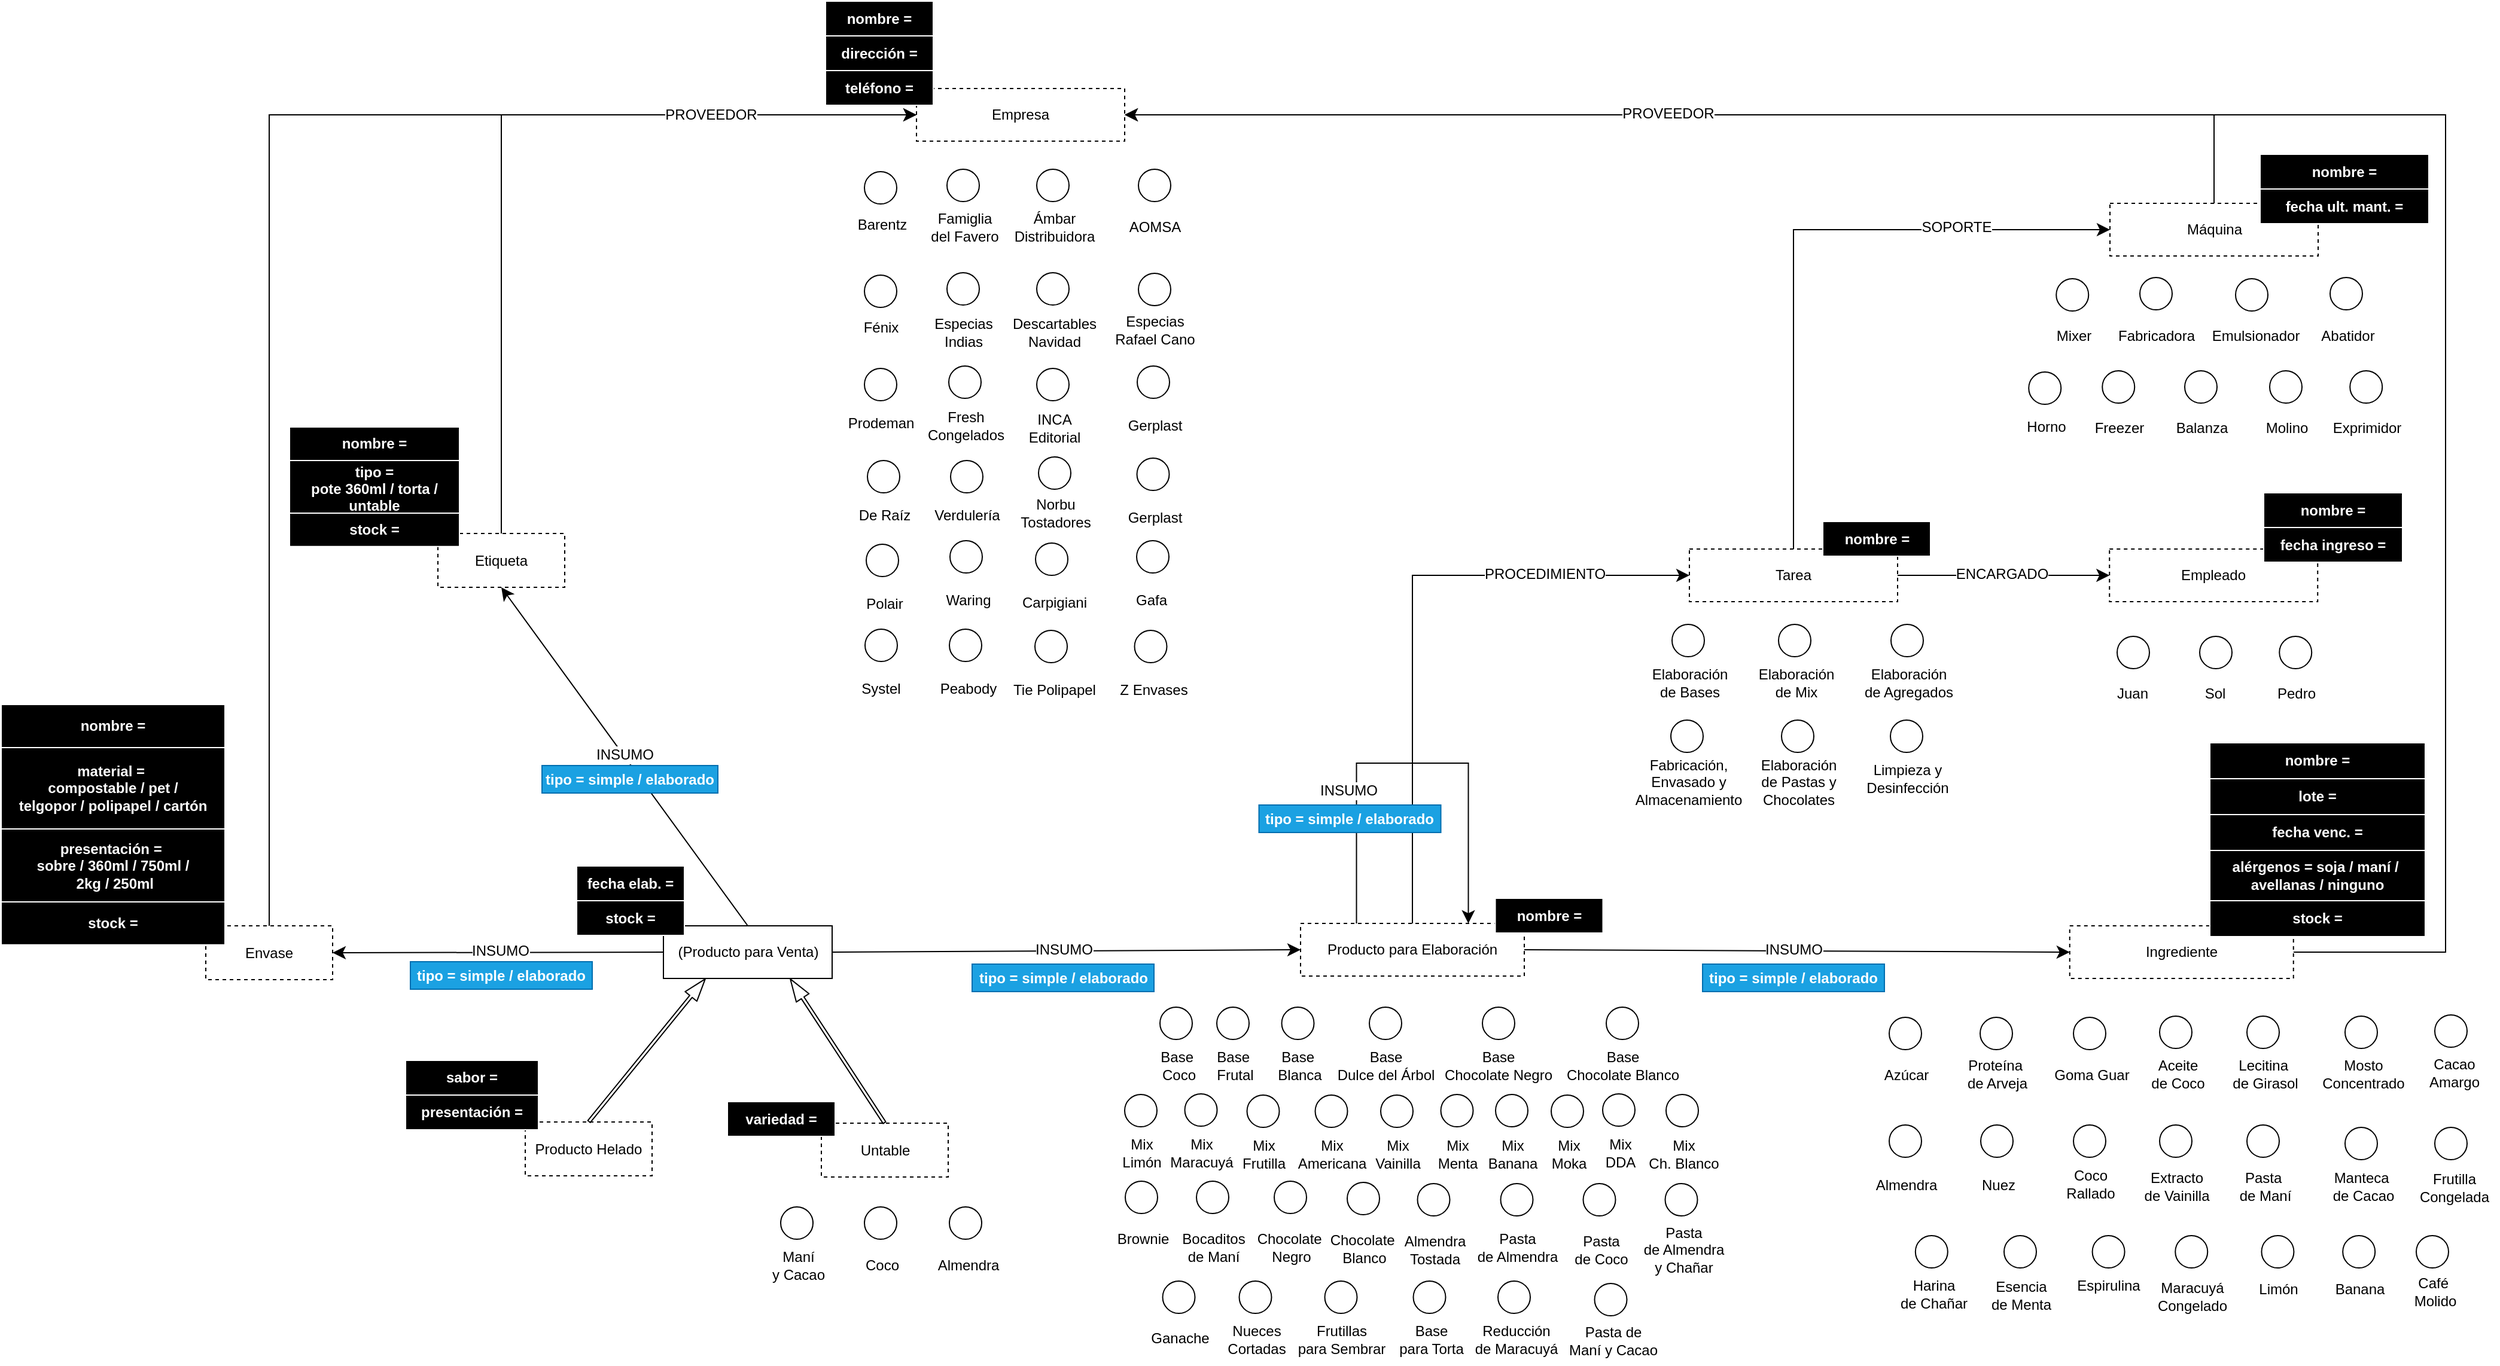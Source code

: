 <mxfile version="24.2.1" type="github">
  <diagram name="Page-1" id="x12bkyuIzFJq4ZUIWQfr">
    <mxGraphModel dx="3728" dy="2492" grid="0" gridSize="10" guides="1" tooltips="1" connect="1" arrows="1" fold="1" page="0" pageScale="1" pageWidth="827" pageHeight="1169" math="0" shadow="0">
      <root>
        <mxCell id="0" />
        <mxCell id="1" parent="0" />
        <mxCell id="L_YjPf033X-OpGffFkXy-134" style="edgeStyle=none;curved=1;rounded=0;orthogonalLoop=1;jettySize=auto;html=1;exitX=0.5;exitY=0;exitDx=0;exitDy=0;fontSize=12;startSize=8;endSize=8;entryX=0.5;entryY=1;entryDx=0;entryDy=0;" parent="1" source="Qv3d4LhTkvHDMVTxzrqH-2" target="L_YjPf033X-OpGffFkXy-135" edge="1">
          <mxGeometry relative="1" as="geometry">
            <mxPoint x="-595.294" y="-540.882" as="targetPoint" />
          </mxGeometry>
        </mxCell>
        <mxCell id="tDOr0GZJXbc1pfqS6N4M-6" value="INSUMO" style="edgeLabel;html=1;align=center;verticalAlign=middle;resizable=0;points=[];fontSize=12;" vertex="1" connectable="0" parent="L_YjPf033X-OpGffFkXy-134">
          <mxGeometry x="0.005" y="-1" relative="1" as="geometry">
            <mxPoint as="offset" />
          </mxGeometry>
        </mxCell>
        <mxCell id="Qv3d4LhTkvHDMVTxzrqH-2" value="(Producto para Venta)" style="rounded=0;whiteSpace=wrap;html=1;fillStyle=auto;" parent="1" vertex="1">
          <mxGeometry x="-535.5" y="-244" width="141" height="44" as="geometry" />
        </mxCell>
        <mxCell id="Qv3d4LhTkvHDMVTxzrqH-14" value="Producto Helado" style="rounded=0;whiteSpace=wrap;html=1;dashed=1;" parent="1" vertex="1">
          <mxGeometry x="-651" y="-80" width="106" height="45" as="geometry" />
        </mxCell>
        <mxCell id="Qv3d4LhTkvHDMVTxzrqH-15" value="Untable" style="rounded=0;whiteSpace=wrap;html=1;dashed=1;" parent="1" vertex="1">
          <mxGeometry x="-403.5" y="-79" width="106" height="45" as="geometry" />
        </mxCell>
        <mxCell id="L_YjPf033X-OpGffFkXy-25" style="edgeStyle=none;curved=1;rounded=0;orthogonalLoop=1;jettySize=auto;html=1;exitX=1;exitY=0.5;exitDx=0;exitDy=0;entryX=0;entryY=0.5;entryDx=0;entryDy=0;fontSize=12;startSize=8;endSize=8;" parent="1" source="Qv3d4LhTkvHDMVTxzrqH-3" target="Qv3d4LhTkvHDMVTxzrqH-28" edge="1">
          <mxGeometry relative="1" as="geometry" />
        </mxCell>
        <mxCell id="L_YjPf033X-OpGffFkXy-26" value="INSUMO" style="edgeLabel;html=1;align=center;verticalAlign=middle;resizable=0;points=[];fontSize=12;" parent="L_YjPf033X-OpGffFkXy-25" vertex="1" connectable="0">
          <mxGeometry x="-0.013" y="1" relative="1" as="geometry">
            <mxPoint as="offset" />
          </mxGeometry>
        </mxCell>
        <mxCell id="L_YjPf033X-OpGffFkXy-85" style="edgeStyle=orthogonalEdgeStyle;rounded=0;orthogonalLoop=1;jettySize=auto;html=1;exitX=0.5;exitY=0;exitDx=0;exitDy=0;entryX=0;entryY=0.5;entryDx=0;entryDy=0;fontSize=12;startSize=8;endSize=8;" parent="1" source="Qv3d4LhTkvHDMVTxzrqH-3" target="L_YjPf033X-OpGffFkXy-36" edge="1">
          <mxGeometry relative="1" as="geometry" />
        </mxCell>
        <mxCell id="L_YjPf033X-OpGffFkXy-86" value="PROCEDIMIENTO" style="edgeLabel;html=1;align=center;verticalAlign=middle;resizable=0;points=[];fontSize=12;" parent="L_YjPf033X-OpGffFkXy-85" vertex="1" connectable="0">
          <mxGeometry x="0.637" y="4" relative="1" as="geometry">
            <mxPoint x="-26" y="3" as="offset" />
          </mxGeometry>
        </mxCell>
        <mxCell id="Qv3d4LhTkvHDMVTxzrqH-3" value="Producto para Elaboración" style="rounded=0;whiteSpace=wrap;html=1;dashed=1;" parent="1" vertex="1">
          <mxGeometry x="-3" y="-246" width="187" height="44" as="geometry" />
        </mxCell>
        <mxCell id="Qv3d4LhTkvHDMVTxzrqH-23" style="edgeStyle=none;curved=1;rounded=1;orthogonalLoop=1;jettySize=auto;html=1;entryX=0.25;entryY=1;entryDx=0;entryDy=0;fontSize=12;strokeColor=default;shape=flexArrow;endSize=5.96;startArrow=none;startFill=0;strokeWidth=1;width=2.667;endWidth=9;exitX=0.5;exitY=0;exitDx=0;exitDy=0;" parent="1" source="Qv3d4LhTkvHDMVTxzrqH-14" target="Qv3d4LhTkvHDMVTxzrqH-2" edge="1">
          <mxGeometry relative="1" as="geometry">
            <mxPoint x="-499" y="-67" as="sourcePoint" />
            <mxPoint x="-304" y="-196" as="targetPoint" />
          </mxGeometry>
        </mxCell>
        <mxCell id="Qv3d4LhTkvHDMVTxzrqH-24" style="edgeStyle=none;curved=1;rounded=1;orthogonalLoop=1;jettySize=auto;html=1;entryX=0.75;entryY=1;entryDx=0;entryDy=0;fontSize=12;strokeColor=default;shape=flexArrow;endSize=5.96;startArrow=none;startFill=0;strokeWidth=1;width=2.667;endWidth=9;exitX=0.5;exitY=0;exitDx=0;exitDy=0;" parent="1" source="Qv3d4LhTkvHDMVTxzrqH-15" target="Qv3d4LhTkvHDMVTxzrqH-2" edge="1">
          <mxGeometry relative="1" as="geometry">
            <mxPoint x="17" y="-94" as="sourcePoint" />
            <mxPoint x="-175" y="-223" as="targetPoint" />
          </mxGeometry>
        </mxCell>
        <mxCell id="L_YjPf033X-OpGffFkXy-229" style="edgeStyle=orthogonalEdgeStyle;rounded=0;orthogonalLoop=1;jettySize=auto;html=1;exitX=1;exitY=0.5;exitDx=0;exitDy=0;entryX=1;entryY=0.5;entryDx=0;entryDy=0;fontSize=12;startSize=8;endSize=8;" parent="1" source="Qv3d4LhTkvHDMVTxzrqH-28" target="L_YjPf033X-OpGffFkXy-170" edge="1">
          <mxGeometry relative="1" as="geometry">
            <Array as="points">
              <mxPoint x="954" y="-222" />
              <mxPoint x="954" y="-922" />
            </Array>
          </mxGeometry>
        </mxCell>
        <mxCell id="Qv3d4LhTkvHDMVTxzrqH-28" value="Ingrediente" style="rounded=0;whiteSpace=wrap;html=1;dashed=1;" parent="1" vertex="1">
          <mxGeometry x="639.87" y="-244" width="187" height="44" as="geometry" />
        </mxCell>
        <mxCell id="Qv3d4LhTkvHDMVTxzrqH-29" value="" style="ellipse;whiteSpace=wrap;html=1;aspect=fixed;" parent="1" vertex="1">
          <mxGeometry x="565" y="-167.5" width="27" height="27" as="geometry" />
        </mxCell>
        <mxCell id="Qv3d4LhTkvHDMVTxzrqH-30" value="&lt;div&gt;Proteína&amp;nbsp;&lt;/div&gt;&lt;div&gt;de Arveja&lt;/div&gt;" style="text;html=1;align=center;verticalAlign=middle;resizable=0;points=[];autosize=1;strokeColor=none;fillColor=none;fontSize=12;" parent="1" vertex="1">
          <mxGeometry x="544.5" y="-140.5" width="69" height="41" as="geometry" />
        </mxCell>
        <mxCell id="Qv3d4LhTkvHDMVTxzrqH-32" value="" style="ellipse;whiteSpace=wrap;html=1;aspect=fixed;" parent="1" vertex="1">
          <mxGeometry x="489" y="-167.5" width="27" height="27" as="geometry" />
        </mxCell>
        <mxCell id="Qv3d4LhTkvHDMVTxzrqH-33" value="Azúcar" style="text;html=1;align=center;verticalAlign=middle;resizable=0;points=[];autosize=1;strokeColor=none;fillColor=none;fontSize=12;" parent="1" vertex="1">
          <mxGeometry x="475.5" y="-132.5" width="55" height="26" as="geometry" />
        </mxCell>
        <mxCell id="Qv3d4LhTkvHDMVTxzrqH-37" value="" style="ellipse;whiteSpace=wrap;html=1;aspect=fixed;" parent="1" vertex="1">
          <mxGeometry x="643" y="-167.5" width="27" height="27" as="geometry" />
        </mxCell>
        <mxCell id="Qv3d4LhTkvHDMVTxzrqH-38" value="Goma Guar" style="text;html=1;align=center;verticalAlign=middle;resizable=0;points=[];autosize=1;strokeColor=none;fillColor=none;fontSize=12;" parent="1" vertex="1">
          <mxGeometry x="617.5" y="-132.5" width="81" height="26" as="geometry" />
        </mxCell>
        <mxCell id="Qv3d4LhTkvHDMVTxzrqH-40" value="" style="ellipse;whiteSpace=wrap;html=1;aspect=fixed;" parent="1" vertex="1">
          <mxGeometry x="788" y="-168.5" width="27" height="27" as="geometry" />
        </mxCell>
        <mxCell id="Qv3d4LhTkvHDMVTxzrqH-41" value="&lt;div&gt;Lecitina&amp;nbsp;&lt;/div&gt;&lt;div&gt;de Girasol&lt;/div&gt;" style="text;html=1;align=center;verticalAlign=middle;resizable=0;points=[];autosize=1;strokeColor=none;fillColor=none;fontSize=12;" parent="1" vertex="1">
          <mxGeometry x="766.5" y="-140.5" width="73" height="41" as="geometry" />
        </mxCell>
        <mxCell id="Qv3d4LhTkvHDMVTxzrqH-42" value="" style="ellipse;whiteSpace=wrap;html=1;aspect=fixed;" parent="1" vertex="1">
          <mxGeometry x="715" y="-168.5" width="27" height="27" as="geometry" />
        </mxCell>
        <mxCell id="Qv3d4LhTkvHDMVTxzrqH-43" value="&lt;div&gt;Aceite&lt;/div&gt;&lt;div&gt;de Coco&lt;br&gt;&lt;/div&gt;" style="text;html=1;align=center;verticalAlign=middle;resizable=0;points=[];autosize=1;strokeColor=none;fillColor=none;fontSize=12;" parent="1" vertex="1">
          <mxGeometry x="698.5" y="-140.5" width="63" height="41" as="geometry" />
        </mxCell>
        <mxCell id="Qv3d4LhTkvHDMVTxzrqH-44" value="" style="ellipse;whiteSpace=wrap;html=1;aspect=fixed;" parent="1" vertex="1">
          <mxGeometry x="870" y="-168.5" width="27" height="27" as="geometry" />
        </mxCell>
        <mxCell id="Qv3d4LhTkvHDMVTxzrqH-45" value="Mosto&lt;br&gt;Concentrado" style="text;html=1;align=center;verticalAlign=middle;resizable=0;points=[];autosize=1;strokeColor=none;fillColor=none;fontSize=12;" parent="1" vertex="1">
          <mxGeometry x="841.5" y="-140.5" width="87" height="41" as="geometry" />
        </mxCell>
        <mxCell id="Qv3d4LhTkvHDMVTxzrqH-46" value="" style="ellipse;whiteSpace=wrap;html=1;aspect=fixed;" parent="1" vertex="1">
          <mxGeometry x="945" y="-169.5" width="27" height="27" as="geometry" />
        </mxCell>
        <mxCell id="Qv3d4LhTkvHDMVTxzrqH-47" value="&lt;div&gt;Cacao&lt;/div&gt;&lt;div&gt;Amargo&lt;br&gt;&lt;/div&gt;" style="text;html=1;align=center;verticalAlign=middle;resizable=0;points=[];autosize=1;strokeColor=none;fillColor=none;fontSize=12;" parent="1" vertex="1">
          <mxGeometry x="930.5" y="-141.5" width="60" height="41" as="geometry" />
        </mxCell>
        <mxCell id="Qv3d4LhTkvHDMVTxzrqH-48" value="" style="ellipse;whiteSpace=wrap;html=1;aspect=fixed;" parent="1" vertex="1">
          <mxGeometry x="510.91" y="15" width="27" height="27" as="geometry" />
        </mxCell>
        <mxCell id="Qv3d4LhTkvHDMVTxzrqH-49" value="&lt;div&gt;Harina &lt;br&gt;&lt;/div&gt;&lt;div&gt;de Chañar&lt;br&gt;&lt;/div&gt;" style="text;html=1;align=center;verticalAlign=middle;resizable=0;points=[];autosize=1;strokeColor=none;fillColor=none;fontSize=12;" parent="1" vertex="1">
          <mxGeometry x="489.41" y="43" width="74" height="41" as="geometry" />
        </mxCell>
        <mxCell id="Qv3d4LhTkvHDMVTxzrqH-50" value="" style="ellipse;whiteSpace=wrap;html=1;aspect=fixed;" parent="1" vertex="1">
          <mxGeometry x="489" y="-77.5" width="27" height="27" as="geometry" />
        </mxCell>
        <mxCell id="Qv3d4LhTkvHDMVTxzrqH-51" value="Almendra" style="text;html=1;align=center;verticalAlign=middle;resizable=0;points=[];autosize=1;strokeColor=none;fillColor=none;fontSize=12;" parent="1" vertex="1">
          <mxGeometry x="468" y="-40.5" width="69" height="26" as="geometry" />
        </mxCell>
        <mxCell id="Qv3d4LhTkvHDMVTxzrqH-53" value="" style="ellipse;whiteSpace=wrap;html=1;aspect=fixed;" parent="1" vertex="1">
          <mxGeometry x="565.5" y="-77.5" width="27" height="27" as="geometry" />
        </mxCell>
        <mxCell id="Qv3d4LhTkvHDMVTxzrqH-54" value="Nuez" style="text;html=1;align=center;verticalAlign=middle;resizable=0;points=[];autosize=1;strokeColor=none;fillColor=none;fontSize=12;" parent="1" vertex="1">
          <mxGeometry x="556.5" y="-40.5" width="46" height="26" as="geometry" />
        </mxCell>
        <mxCell id="Qv3d4LhTkvHDMVTxzrqH-55" value="" style="ellipse;whiteSpace=wrap;html=1;aspect=fixed;" parent="1" vertex="1">
          <mxGeometry x="643" y="-77.5" width="27" height="27" as="geometry" />
        </mxCell>
        <mxCell id="Qv3d4LhTkvHDMVTxzrqH-56" value="Coco &lt;br&gt;Rallado" style="text;html=1;align=center;verticalAlign=middle;resizable=0;points=[];autosize=1;strokeColor=none;fillColor=none;fontSize=12;" parent="1" vertex="1">
          <mxGeometry x="627" y="-48.5" width="59" height="41" as="geometry" />
        </mxCell>
        <mxCell id="Qv3d4LhTkvHDMVTxzrqH-57" value="" style="ellipse;whiteSpace=wrap;html=1;aspect=fixed;" parent="1" vertex="1">
          <mxGeometry x="715" y="-77.5" width="27" height="27" as="geometry" />
        </mxCell>
        <mxCell id="Qv3d4LhTkvHDMVTxzrqH-58" value="&lt;div&gt;Extracto&lt;/div&gt;&lt;div&gt;de Vainilla&lt;br&gt;&lt;/div&gt;" style="text;html=1;align=center;verticalAlign=middle;resizable=0;points=[];autosize=1;strokeColor=none;fillColor=none;fontSize=12;" parent="1" vertex="1">
          <mxGeometry x="692.5" y="-46.5" width="72" height="41" as="geometry" />
        </mxCell>
        <mxCell id="Qv3d4LhTkvHDMVTxzrqH-59" value="" style="ellipse;whiteSpace=wrap;html=1;aspect=fixed;" parent="1" vertex="1">
          <mxGeometry x="788" y="-77.5" width="27" height="27" as="geometry" />
        </mxCell>
        <mxCell id="Qv3d4LhTkvHDMVTxzrqH-60" value="&lt;div&gt;Pasta&amp;nbsp;&lt;/div&gt;&lt;div&gt;de Maní&lt;/div&gt;" style="text;html=1;align=center;verticalAlign=middle;resizable=0;points=[];autosize=1;strokeColor=none;fillColor=none;fontSize=12;" parent="1" vertex="1">
          <mxGeometry x="772.5" y="-46.5" width="61" height="41" as="geometry" />
        </mxCell>
        <mxCell id="Qv3d4LhTkvHDMVTxzrqH-62" value="" style="ellipse;whiteSpace=wrap;html=1;aspect=fixed;" parent="1" vertex="1">
          <mxGeometry x="870" y="-75.5" width="27" height="27" as="geometry" />
        </mxCell>
        <mxCell id="Qv3d4LhTkvHDMVTxzrqH-63" value="&lt;div&gt;Manteca&amp;nbsp;&lt;/div&gt;&lt;div&gt;de Cacao&lt;/div&gt;" style="text;html=1;align=center;verticalAlign=middle;resizable=0;points=[];autosize=1;strokeColor=none;fillColor=none;fontSize=12;" parent="1" vertex="1">
          <mxGeometry x="850.5" y="-46.5" width="69" height="41" as="geometry" />
        </mxCell>
        <mxCell id="Qv3d4LhTkvHDMVTxzrqH-64" value="" style="ellipse;whiteSpace=wrap;html=1;aspect=fixed;" parent="1" vertex="1">
          <mxGeometry x="658.79" y="15" width="27" height="27" as="geometry" />
        </mxCell>
        <mxCell id="Qv3d4LhTkvHDMVTxzrqH-65" value="Espirulina" style="text;html=1;align=center;verticalAlign=middle;resizable=0;points=[];autosize=1;strokeColor=none;fillColor=none;fontSize=12;" parent="1" vertex="1">
          <mxGeometry x="636.79" y="44" width="71" height="26" as="geometry" />
        </mxCell>
        <mxCell id="Qv3d4LhTkvHDMVTxzrqH-66" value="" style="ellipse;whiteSpace=wrap;html=1;aspect=fixed;" parent="1" vertex="1">
          <mxGeometry x="945" y="-75.5" width="27" height="27" as="geometry" />
        </mxCell>
        <mxCell id="Qv3d4LhTkvHDMVTxzrqH-67" value="&lt;div&gt;Frutilla &lt;br&gt;&lt;/div&gt;&lt;div&gt;Congelada&lt;br&gt;&lt;/div&gt;" style="text;html=1;align=center;verticalAlign=middle;resizable=0;points=[];autosize=1;strokeColor=none;fillColor=none;fontSize=12;" parent="1" vertex="1">
          <mxGeometry x="922.5" y="-45.5" width="76" height="41" as="geometry" />
        </mxCell>
        <mxCell id="Qv3d4LhTkvHDMVTxzrqH-68" value="" style="ellipse;whiteSpace=wrap;html=1;aspect=fixed;" parent="1" vertex="1">
          <mxGeometry x="728.12" y="15" width="27" height="27" as="geometry" />
        </mxCell>
        <mxCell id="Qv3d4LhTkvHDMVTxzrqH-69" value="&lt;div&gt;Maracuyá&lt;/div&gt;&lt;div&gt;Congelado&lt;br&gt;&lt;/div&gt;" style="text;html=1;align=center;verticalAlign=middle;resizable=0;points=[];autosize=1;strokeColor=none;fillColor=none;fontSize=12;" parent="1" vertex="1">
          <mxGeometry x="703.84" y="45.5" width="76" height="41" as="geometry" />
        </mxCell>
        <mxCell id="Qv3d4LhTkvHDMVTxzrqH-70" value="" style="ellipse;whiteSpace=wrap;html=1;aspect=fixed;" parent="1" vertex="1">
          <mxGeometry x="585" y="15" width="27" height="27" as="geometry" />
        </mxCell>
        <mxCell id="Qv3d4LhTkvHDMVTxzrqH-71" value="&lt;div&gt;Esencia&lt;/div&gt;&lt;div&gt;de Menta&lt;br&gt;&lt;/div&gt;" style="text;html=1;align=center;verticalAlign=middle;resizable=0;points=[];autosize=1;strokeColor=none;fillColor=none;fontSize=12;" parent="1" vertex="1">
          <mxGeometry x="565.41" y="44" width="68" height="41" as="geometry" />
        </mxCell>
        <mxCell id="L_YjPf033X-OpGffFkXy-1" value="" style="ellipse;whiteSpace=wrap;html=1;aspect=fixed;" parent="1" vertex="1">
          <mxGeometry x="-18.75" y="-176" width="27" height="27" as="geometry" />
        </mxCell>
        <mxCell id="L_YjPf033X-OpGffFkXy-2" value="&lt;div&gt;Base&amp;nbsp;&lt;/div&gt;&lt;div&gt;Blanca&lt;/div&gt;" style="text;html=1;align=center;verticalAlign=middle;resizable=0;points=[];autosize=1;strokeColor=none;fillColor=none;fontSize=12;" parent="1" vertex="1">
          <mxGeometry x="-31.25" y="-148" width="55" height="41" as="geometry" />
        </mxCell>
        <mxCell id="L_YjPf033X-OpGffFkXy-3" value="" style="ellipse;whiteSpace=wrap;html=1;aspect=fixed;" parent="1" vertex="1">
          <mxGeometry x="-47.75" y="-102.5" width="27" height="27" as="geometry" />
        </mxCell>
        <mxCell id="L_YjPf033X-OpGffFkXy-4" value="&lt;div&gt;Mix&lt;/div&gt;&lt;div&gt;Frutilla&lt;br&gt;&lt;/div&gt;" style="text;html=1;align=center;verticalAlign=middle;resizable=0;points=[];autosize=1;strokeColor=none;fillColor=none;fontSize=12;" parent="1" vertex="1">
          <mxGeometry x="-61.25" y="-73.5" width="54" height="41" as="geometry" />
        </mxCell>
        <mxCell id="L_YjPf033X-OpGffFkXy-8" value="" style="ellipse;whiteSpace=wrap;html=1;aspect=fixed;" parent="1" vertex="1">
          <mxGeometry x="-149.5" y="-30.5" width="27" height="27" as="geometry" />
        </mxCell>
        <mxCell id="L_YjPf033X-OpGffFkXy-9" value="Brownie" style="text;html=1;align=center;verticalAlign=middle;resizable=0;points=[];autosize=1;strokeColor=none;fillColor=none;fontSize=12;" parent="1" vertex="1">
          <mxGeometry x="-166" y="4.5" width="61" height="26" as="geometry" />
        </mxCell>
        <mxCell id="L_YjPf033X-OpGffFkXy-10" value="" style="ellipse;whiteSpace=wrap;html=1;aspect=fixed;" parent="1" vertex="1">
          <mxGeometry x="-90" y="-30.5" width="27" height="27" as="geometry" />
        </mxCell>
        <mxCell id="L_YjPf033X-OpGffFkXy-11" value="&lt;div&gt;Bocaditos &lt;br&gt;&lt;/div&gt;&lt;div&gt;de Maní&lt;br&gt;&lt;/div&gt;" style="text;html=1;align=center;verticalAlign=middle;resizable=0;points=[];autosize=1;strokeColor=none;fillColor=none;fontSize=12;" parent="1" vertex="1">
          <mxGeometry x="-112" y="4.5" width="71" height="41" as="geometry" />
        </mxCell>
        <mxCell id="L_YjPf033X-OpGffFkXy-15" value="" style="ellipse;whiteSpace=wrap;html=1;aspect=fixed;" parent="1" vertex="1">
          <mxGeometry x="-25" y="-30.5" width="27" height="27" as="geometry" />
        </mxCell>
        <mxCell id="L_YjPf033X-OpGffFkXy-16" value="&lt;div&gt;Chocolate&amp;nbsp;&lt;/div&gt;&lt;div&gt;Negro&lt;/div&gt;" style="text;html=1;align=center;verticalAlign=middle;resizable=0;points=[];autosize=1;strokeColor=none;fillColor=none;fontSize=12;" parent="1" vertex="1">
          <mxGeometry x="-49" y="4.5" width="75" height="41" as="geometry" />
        </mxCell>
        <mxCell id="L_YjPf033X-OpGffFkXy-17" value="" style="ellipse;whiteSpace=wrap;html=1;aspect=fixed;" parent="1" vertex="1">
          <mxGeometry x="36" y="-29.5" width="27" height="27" as="geometry" />
        </mxCell>
        <mxCell id="L_YjPf033X-OpGffFkXy-18" value="&lt;div&gt;Chocolate&amp;nbsp;&lt;/div&gt;&lt;div&gt;Blanco&lt;/div&gt;" style="text;html=1;align=center;verticalAlign=middle;resizable=0;points=[];autosize=1;strokeColor=none;fillColor=none;fontSize=12;" parent="1" vertex="1">
          <mxGeometry x="12" y="5.5" width="75" height="41" as="geometry" />
        </mxCell>
        <mxCell id="L_YjPf033X-OpGffFkXy-19" value="" style="ellipse;whiteSpace=wrap;html=1;aspect=fixed;" parent="1" vertex="1">
          <mxGeometry x="164.25" y="-28.5" width="27" height="27" as="geometry" />
        </mxCell>
        <mxCell id="L_YjPf033X-OpGffFkXy-20" value="&lt;div&gt;Pasta&lt;/div&gt;&lt;div&gt;de Almendra&lt;br&gt;&lt;/div&gt;" style="text;html=1;align=center;verticalAlign=middle;resizable=0;points=[];autosize=1;strokeColor=none;fillColor=none;fontSize=12;" parent="1" vertex="1">
          <mxGeometry x="135.25" y="4.5" width="86" height="41" as="geometry" />
        </mxCell>
        <mxCell id="L_YjPf033X-OpGffFkXy-21" value="" style="ellipse;whiteSpace=wrap;html=1;aspect=fixed;" parent="1" vertex="1">
          <mxGeometry x="233.25" y="-28.5" width="27" height="27" as="geometry" />
        </mxCell>
        <mxCell id="L_YjPf033X-OpGffFkXy-22" value="&lt;div&gt;Pasta&lt;/div&gt;&lt;div&gt;de Coco&lt;br&gt;&lt;/div&gt;" style="text;html=1;align=center;verticalAlign=middle;resizable=0;points=[];autosize=1;strokeColor=none;fillColor=none;fontSize=12;" parent="1" vertex="1">
          <mxGeometry x="216.25" y="6.5" width="63" height="41" as="geometry" />
        </mxCell>
        <mxCell id="L_YjPf033X-OpGffFkXy-23" value="" style="ellipse;whiteSpace=wrap;html=1;aspect=fixed;" parent="1" vertex="1">
          <mxGeometry x="301.75" y="-28.5" width="27" height="27" as="geometry" />
        </mxCell>
        <mxCell id="L_YjPf033X-OpGffFkXy-24" value="&lt;div&gt;Pasta&lt;/div&gt;&lt;div&gt;de Almendra &lt;br&gt;&lt;/div&gt;&lt;div&gt;y Chañar&lt;br&gt;&lt;/div&gt;" style="text;html=1;align=center;verticalAlign=middle;resizable=0;points=[];autosize=1;strokeColor=none;fillColor=none;fontSize=12;" parent="1" vertex="1">
          <mxGeometry x="273.75" y="-0.5" width="86" height="55" as="geometry" />
        </mxCell>
        <mxCell id="L_YjPf033X-OpGffFkXy-27" value="" style="ellipse;whiteSpace=wrap;html=1;aspect=fixed;" parent="1" vertex="1">
          <mxGeometry x="-437.5" y="-9" width="27" height="27" as="geometry" />
        </mxCell>
        <mxCell id="L_YjPf033X-OpGffFkXy-28" value="&lt;div&gt;Maní &lt;br&gt;&lt;/div&gt;&lt;div&gt;y Cacao&lt;br&gt;&lt;/div&gt;" style="text;html=1;align=center;verticalAlign=middle;resizable=0;points=[];autosize=1;strokeColor=none;fillColor=none;fontSize=12;" parent="1" vertex="1">
          <mxGeometry x="-454" y="19" width="62" height="41" as="geometry" />
        </mxCell>
        <mxCell id="L_YjPf033X-OpGffFkXy-29" value="" style="ellipse;whiteSpace=wrap;html=1;aspect=fixed;" parent="1" vertex="1">
          <mxGeometry x="-367.5" y="-9" width="27" height="27" as="geometry" />
        </mxCell>
        <mxCell id="L_YjPf033X-OpGffFkXy-30" value="Coco" style="text;html=1;align=center;verticalAlign=middle;resizable=0;points=[];autosize=1;strokeColor=none;fillColor=none;fontSize=12;" parent="1" vertex="1">
          <mxGeometry x="-376" y="27" width="46" height="26" as="geometry" />
        </mxCell>
        <mxCell id="L_YjPf033X-OpGffFkXy-31" value="" style="ellipse;whiteSpace=wrap;html=1;aspect=fixed;" parent="1" vertex="1">
          <mxGeometry x="-296.5" y="-9" width="27" height="27" as="geometry" />
        </mxCell>
        <mxCell id="L_YjPf033X-OpGffFkXy-32" value="Almendra" style="text;html=1;align=center;verticalAlign=middle;resizable=0;points=[];autosize=1;strokeColor=none;fillColor=none;fontSize=12;" parent="1" vertex="1">
          <mxGeometry x="-316" y="27" width="69" height="26" as="geometry" />
        </mxCell>
        <mxCell id="L_YjPf033X-OpGffFkXy-33" style="edgeStyle=none;curved=1;rounded=0;orthogonalLoop=1;jettySize=auto;html=1;exitX=1;exitY=0.5;exitDx=0;exitDy=0;entryX=0;entryY=0.5;entryDx=0;entryDy=0;fontSize=12;startSize=8;endSize=8;" parent="1" source="Qv3d4LhTkvHDMVTxzrqH-2" target="Qv3d4LhTkvHDMVTxzrqH-3" edge="1">
          <mxGeometry relative="1" as="geometry">
            <mxPoint x="194" y="-214" as="sourcePoint" />
            <mxPoint x="774" y="-214" as="targetPoint" />
          </mxGeometry>
        </mxCell>
        <mxCell id="L_YjPf033X-OpGffFkXy-34" value="INSUMO" style="edgeLabel;html=1;align=center;verticalAlign=middle;resizable=0;points=[];fontSize=12;" parent="L_YjPf033X-OpGffFkXy-33" vertex="1" connectable="0">
          <mxGeometry x="-0.013" y="1" relative="1" as="geometry">
            <mxPoint as="offset" />
          </mxGeometry>
        </mxCell>
        <mxCell id="L_YjPf033X-OpGffFkXy-219" style="edgeStyle=orthogonalEdgeStyle;rounded=0;orthogonalLoop=1;jettySize=auto;html=1;exitX=0.5;exitY=0;exitDx=0;exitDy=0;entryX=0;entryY=0.5;entryDx=0;entryDy=0;fontSize=12;startSize=8;endSize=8;" parent="1" source="L_YjPf033X-OpGffFkXy-35" target="L_YjPf033X-OpGffFkXy-170" edge="1">
          <mxGeometry relative="1" as="geometry" />
        </mxCell>
        <mxCell id="L_YjPf033X-OpGffFkXy-35" value="Envase" style="rounded=0;whiteSpace=wrap;html=1;dashed=1;" parent="1" vertex="1">
          <mxGeometry x="-918" y="-244" width="106" height="45" as="geometry" />
        </mxCell>
        <mxCell id="L_YjPf033X-OpGffFkXy-103" style="edgeStyle=none;curved=1;rounded=0;orthogonalLoop=1;jettySize=auto;html=1;exitX=1;exitY=0.5;exitDx=0;exitDy=0;entryX=0;entryY=0.5;entryDx=0;entryDy=0;fontSize=12;startSize=8;endSize=8;" parent="1" source="L_YjPf033X-OpGffFkXy-36" target="L_YjPf033X-OpGffFkXy-102" edge="1">
          <mxGeometry relative="1" as="geometry" />
        </mxCell>
        <mxCell id="L_YjPf033X-OpGffFkXy-104" value="ENCARGADO" style="edgeLabel;html=1;align=center;verticalAlign=middle;resizable=0;points=[];fontSize=12;" parent="L_YjPf033X-OpGffFkXy-103" vertex="1" connectable="0">
          <mxGeometry x="0.028" y="2" relative="1" as="geometry">
            <mxPoint x="-4" y="1" as="offset" />
          </mxGeometry>
        </mxCell>
        <mxCell id="L_YjPf033X-OpGffFkXy-136" style="edgeStyle=orthogonalEdgeStyle;rounded=0;orthogonalLoop=1;jettySize=auto;html=1;exitX=0.5;exitY=0;exitDx=0;exitDy=0;entryX=0;entryY=0.5;entryDx=0;entryDy=0;fontSize=12;startSize=8;endSize=8;" parent="1" source="L_YjPf033X-OpGffFkXy-36" target="L_YjPf033X-OpGffFkXy-133" edge="1">
          <mxGeometry relative="1" as="geometry" />
        </mxCell>
        <mxCell id="L_YjPf033X-OpGffFkXy-137" value="SOPORTE" style="edgeLabel;html=1;align=center;verticalAlign=middle;resizable=0;points=[];fontSize=12;" parent="L_YjPf033X-OpGffFkXy-136" vertex="1" connectable="0">
          <mxGeometry x="0.515" y="2" relative="1" as="geometry">
            <mxPoint as="offset" />
          </mxGeometry>
        </mxCell>
        <mxCell id="L_YjPf033X-OpGffFkXy-36" value="Tarea" style="rounded=0;whiteSpace=wrap;html=1;dashed=1;" parent="1" vertex="1">
          <mxGeometry x="322" y="-559" width="174" height="44" as="geometry" />
        </mxCell>
        <mxCell id="L_YjPf033X-OpGffFkXy-56" style="edgeStyle=none;curved=1;rounded=0;orthogonalLoop=1;jettySize=auto;html=1;exitX=0;exitY=0.5;exitDx=0;exitDy=0;entryX=1;entryY=0.5;entryDx=0;entryDy=0;fontSize=12;startSize=8;endSize=8;" parent="1" source="Qv3d4LhTkvHDMVTxzrqH-2" target="L_YjPf033X-OpGffFkXy-35" edge="1">
          <mxGeometry relative="1" as="geometry">
            <mxPoint x="-384" y="-212" as="sourcePoint" />
            <mxPoint x="7" y="-214" as="targetPoint" />
          </mxGeometry>
        </mxCell>
        <mxCell id="L_YjPf033X-OpGffFkXy-57" value="INSUMO" style="edgeLabel;html=1;align=center;verticalAlign=middle;resizable=0;points=[];fontSize=12;" parent="L_YjPf033X-OpGffFkXy-56" vertex="1" connectable="0">
          <mxGeometry x="-0.013" y="1" relative="1" as="geometry">
            <mxPoint y="-2" as="offset" />
          </mxGeometry>
        </mxCell>
        <mxCell id="L_YjPf033X-OpGffFkXy-65" value="" style="ellipse;whiteSpace=wrap;html=1;aspect=fixed;" parent="1" vertex="1">
          <mxGeometry x="94.75" y="-28.5" width="27" height="27" as="geometry" />
        </mxCell>
        <mxCell id="L_YjPf033X-OpGffFkXy-66" value="&lt;div&gt;Almendra&lt;/div&gt;&lt;div&gt;Tostada&lt;br&gt;&lt;/div&gt;" style="text;html=1;align=center;verticalAlign=middle;resizable=0;points=[];autosize=1;strokeColor=none;fillColor=none;fontSize=12;" parent="1" vertex="1">
          <mxGeometry x="74.75" y="6.5" width="69" height="41" as="geometry" />
        </mxCell>
        <mxCell id="L_YjPf033X-OpGffFkXy-69" value="" style="ellipse;whiteSpace=wrap;html=1;aspect=fixed;" parent="1" vertex="1">
          <mxGeometry x="307.5" y="-496" width="27" height="27" as="geometry" />
        </mxCell>
        <mxCell id="L_YjPf033X-OpGffFkXy-70" value="&lt;div&gt;Elaboración&lt;/div&gt;&lt;div&gt;de Bases&lt;br&gt;&lt;/div&gt;" style="text;html=1;align=center;verticalAlign=middle;resizable=0;points=[];autosize=1;strokeColor=none;fillColor=none;fontSize=12;" parent="1" vertex="1">
          <mxGeometry x="281" y="-468" width="81" height="41" as="geometry" />
        </mxCell>
        <mxCell id="L_YjPf033X-OpGffFkXy-71" value="" style="ellipse;whiteSpace=wrap;html=1;aspect=fixed;" parent="1" vertex="1">
          <mxGeometry x="396.5" y="-496" width="27" height="27" as="geometry" />
        </mxCell>
        <mxCell id="L_YjPf033X-OpGffFkXy-72" value="&lt;div&gt;Elaboración&lt;/div&gt;&lt;div&gt;de Mix&lt;br&gt;&lt;/div&gt;" style="text;html=1;align=center;verticalAlign=middle;resizable=0;points=[];autosize=1;strokeColor=none;fillColor=none;fontSize=12;" parent="1" vertex="1">
          <mxGeometry x="370" y="-468" width="81" height="41" as="geometry" />
        </mxCell>
        <mxCell id="L_YjPf033X-OpGffFkXy-73" value="" style="ellipse;whiteSpace=wrap;html=1;aspect=fixed;" parent="1" vertex="1">
          <mxGeometry x="306.5" y="-416" width="27" height="27" as="geometry" />
        </mxCell>
        <mxCell id="L_YjPf033X-OpGffFkXy-74" value="&lt;div&gt;Fabricación, &lt;br&gt;&lt;/div&gt;&lt;div&gt;Envasado y&lt;/div&gt;&lt;div&gt;Almacenamiento&lt;/div&gt;" style="text;html=1;align=center;verticalAlign=middle;resizable=0;points=[];autosize=1;strokeColor=none;fillColor=none;fontSize=12;" parent="1" vertex="1">
          <mxGeometry x="267" y="-392" width="107" height="55" as="geometry" />
        </mxCell>
        <mxCell id="L_YjPf033X-OpGffFkXy-78" value="" style="ellipse;whiteSpace=wrap;html=1;aspect=fixed;" parent="1" vertex="1">
          <mxGeometry x="490.5" y="-496" width="27" height="27" as="geometry" />
        </mxCell>
        <mxCell id="L_YjPf033X-OpGffFkXy-79" value="&lt;div&gt;Elaboración&lt;/div&gt;&lt;div&gt;de Agregados&lt;br&gt;&lt;/div&gt;" style="text;html=1;align=center;verticalAlign=middle;resizable=0;points=[];autosize=1;strokeColor=none;fillColor=none;fontSize=12;" parent="1" vertex="1">
          <mxGeometry x="458" y="-468" width="93" height="41" as="geometry" />
        </mxCell>
        <mxCell id="L_YjPf033X-OpGffFkXy-81" value="" style="ellipse;whiteSpace=wrap;html=1;aspect=fixed;" parent="1" vertex="1">
          <mxGeometry x="399" y="-416" width="27" height="27" as="geometry" />
        </mxCell>
        <mxCell id="L_YjPf033X-OpGffFkXy-82" value="&lt;div&gt;Elaboración&lt;/div&gt;&lt;div&gt;de Pastas y&lt;/div&gt;&lt;div&gt;Chocolates&lt;br&gt;&lt;/div&gt;" style="text;html=1;align=center;verticalAlign=middle;resizable=0;points=[];autosize=1;strokeColor=none;fillColor=none;fontSize=12;" parent="1" vertex="1">
          <mxGeometry x="372.5" y="-392" width="81" height="55" as="geometry" />
        </mxCell>
        <mxCell id="L_YjPf033X-OpGffFkXy-83" value="" style="ellipse;whiteSpace=wrap;html=1;aspect=fixed;" parent="1" vertex="1">
          <mxGeometry x="490" y="-416" width="27" height="27" as="geometry" />
        </mxCell>
        <mxCell id="L_YjPf033X-OpGffFkXy-84" value="&lt;div&gt;Limpieza y&lt;/div&gt;&lt;div&gt;Desinfección&lt;br&gt;&lt;/div&gt;" style="text;html=1;align=center;verticalAlign=middle;resizable=0;points=[];autosize=1;strokeColor=none;fillColor=none;fontSize=12;" parent="1" vertex="1">
          <mxGeometry x="460.5" y="-388" width="87" height="41" as="geometry" />
        </mxCell>
        <mxCell id="L_YjPf033X-OpGffFkXy-102" value="Empleado" style="rounded=0;whiteSpace=wrap;html=1;dashed=1;" parent="1" vertex="1">
          <mxGeometry x="673.12" y="-559" width="174" height="44" as="geometry" />
        </mxCell>
        <mxCell id="L_YjPf033X-OpGffFkXy-105" value="" style="ellipse;whiteSpace=wrap;html=1;aspect=fixed;" parent="1" vertex="1">
          <mxGeometry x="748.5" y="-486" width="27" height="27" as="geometry" />
        </mxCell>
        <mxCell id="L_YjPf033X-OpGffFkXy-106" value="Sol" style="text;html=1;align=center;verticalAlign=middle;resizable=0;points=[];autosize=1;strokeColor=none;fillColor=none;fontSize=12;" parent="1" vertex="1">
          <mxGeometry x="743" y="-451" width="35" height="26" as="geometry" />
        </mxCell>
        <mxCell id="L_YjPf033X-OpGffFkXy-107" value="" style="ellipse;whiteSpace=wrap;html=1;aspect=fixed;" parent="1" vertex="1">
          <mxGeometry x="679.5" y="-486" width="27" height="27" as="geometry" />
        </mxCell>
        <mxCell id="L_YjPf033X-OpGffFkXy-108" value="Juan" style="text;html=1;align=center;verticalAlign=middle;resizable=0;points=[];autosize=1;strokeColor=none;fillColor=none;fontSize=12;" parent="1" vertex="1">
          <mxGeometry x="670" y="-451" width="44" height="26" as="geometry" />
        </mxCell>
        <mxCell id="L_YjPf033X-OpGffFkXy-109" value="" style="ellipse;whiteSpace=wrap;html=1;aspect=fixed;" parent="1" vertex="1">
          <mxGeometry x="815.12" y="-486" width="27" height="27" as="geometry" />
        </mxCell>
        <mxCell id="L_YjPf033X-OpGffFkXy-110" value="Pedro" style="text;html=1;align=center;verticalAlign=middle;resizable=0;points=[];autosize=1;strokeColor=none;fillColor=none;fontSize=12;" parent="1" vertex="1">
          <mxGeometry x="803.62" y="-451" width="50" height="26" as="geometry" />
        </mxCell>
        <mxCell id="L_YjPf033X-OpGffFkXy-111" value="" style="shape=table;startSize=0;container=1;collapsible=0;childLayout=tableLayout;fillColor=#000000;strokeColor=#FFFFFF;fontColor=#FFFFFF;labelPosition=left;verticalLabelPosition=middle;align=right;verticalAlign=middle;" parent="1" vertex="1">
          <mxGeometry x="-1089" y="-429" width="187" height="200.82" as="geometry" />
        </mxCell>
        <mxCell id="L_YjPf033X-OpGffFkXy-253" value="" style="shape=tableRow;horizontal=0;startSize=0;swimlaneHead=0;swimlaneBody=0;strokeColor=inherit;top=0;left=0;bottom=0;right=0;collapsible=0;dropTarget=0;fillColor=none;points=[[0,0.5],[1,0.5]];portConstraint=eastwest;fontColor=#FFFFFF;" parent="L_YjPf033X-OpGffFkXy-111" vertex="1">
          <mxGeometry width="187" height="36" as="geometry" />
        </mxCell>
        <mxCell id="L_YjPf033X-OpGffFkXy-254" value="&lt;font color=&quot;#ffffff&quot;&gt;nombre =&lt;br&gt;&lt;/font&gt;" style="shape=partialRectangle;html=1;whiteSpace=wrap;connectable=0;strokeColor=inherit;overflow=hidden;fillColor=none;top=0;left=0;bottom=0;right=0;pointerEvents=1;fontStyle=1;fontSize=12;" parent="L_YjPf033X-OpGffFkXy-253" vertex="1">
          <mxGeometry width="187" height="36" as="geometry">
            <mxRectangle width="187" height="36" as="alternateBounds" />
          </mxGeometry>
        </mxCell>
        <mxCell id="L_YjPf033X-OpGffFkXy-112" value="" style="shape=tableRow;horizontal=0;startSize=0;swimlaneHead=0;swimlaneBody=0;strokeColor=inherit;top=0;left=0;bottom=0;right=0;collapsible=0;dropTarget=0;fillColor=none;points=[[0,0.5],[1,0.5]];portConstraint=eastwest;" parent="L_YjPf033X-OpGffFkXy-111" vertex="1">
          <mxGeometry y="36" width="187" height="68" as="geometry" />
        </mxCell>
        <mxCell id="L_YjPf033X-OpGffFkXy-113" value="&lt;div&gt;&lt;font style=&quot;font-size: 12px;&quot;&gt;material =&lt;/font&gt;&amp;nbsp;&lt;/div&gt;&lt;div&gt;compostable / pet / &lt;/div&gt;&lt;div&gt;telgopor / polipapel / cartón&lt;br&gt;&lt;/div&gt;" style="shape=partialRectangle;html=1;whiteSpace=wrap;connectable=0;strokeColor=inherit;overflow=hidden;fillColor=none;top=0;left=0;bottom=0;right=0;pointerEvents=1;fontStyle=1;fontSize=12;fontColor=#FFFFFF;" parent="L_YjPf033X-OpGffFkXy-112" vertex="1">
          <mxGeometry width="187" height="68" as="geometry">
            <mxRectangle width="187" height="68" as="alternateBounds" />
          </mxGeometry>
        </mxCell>
        <mxCell id="L_YjPf033X-OpGffFkXy-118" value="" style="shape=tableRow;horizontal=0;startSize=0;swimlaneHead=0;swimlaneBody=0;strokeColor=inherit;top=0;left=0;bottom=0;right=0;collapsible=0;dropTarget=0;fillColor=none;points=[[0,0.5],[1,0.5]];portConstraint=eastwest;fontColor=#FFFFFF;" parent="L_YjPf033X-OpGffFkXy-111" vertex="1">
          <mxGeometry y="104" width="187" height="61" as="geometry" />
        </mxCell>
        <mxCell id="L_YjPf033X-OpGffFkXy-119" value="&lt;div&gt;&lt;font color=&quot;#ffffff&quot;&gt;presentación =&amp;nbsp;&lt;/font&gt;&lt;/div&gt;&lt;div&gt;&lt;font color=&quot;#ffffff&quot;&gt;sobre / 360ml / 750ml /&lt;/font&gt;&lt;/div&gt;&lt;div&gt;&lt;font color=&quot;#ffffff&quot;&gt;&amp;nbsp;2kg / 250ml&lt;br&gt;&lt;/font&gt;&lt;/div&gt;" style="shape=partialRectangle;html=1;whiteSpace=wrap;connectable=0;strokeColor=inherit;overflow=hidden;fillColor=none;top=0;left=0;bottom=0;right=0;pointerEvents=1;fontStyle=1;fontSize=12;" parent="L_YjPf033X-OpGffFkXy-118" vertex="1">
          <mxGeometry width="187" height="61" as="geometry">
            <mxRectangle width="187" height="61" as="alternateBounds" />
          </mxGeometry>
        </mxCell>
        <mxCell id="L_YjPf033X-OpGffFkXy-161" value="" style="shape=tableRow;horizontal=0;startSize=0;swimlaneHead=0;swimlaneBody=0;strokeColor=inherit;top=0;left=0;bottom=0;right=0;collapsible=0;dropTarget=0;fillColor=none;points=[[0,0.5],[1,0.5]];portConstraint=eastwest;fontColor=#FFFFFF;" parent="L_YjPf033X-OpGffFkXy-111" vertex="1">
          <mxGeometry y="165" width="187" height="36" as="geometry" />
        </mxCell>
        <mxCell id="L_YjPf033X-OpGffFkXy-162" value="&lt;font color=&quot;#ffffff&quot;&gt;stock =&lt;br&gt;&lt;/font&gt;" style="shape=partialRectangle;html=1;whiteSpace=wrap;connectable=0;strokeColor=inherit;overflow=hidden;fillColor=none;top=0;left=0;bottom=0;right=0;pointerEvents=1;fontStyle=1;fontSize=12;" parent="L_YjPf033X-OpGffFkXy-161" vertex="1">
          <mxGeometry width="187" height="36" as="geometry">
            <mxRectangle width="187" height="36" as="alternateBounds" />
          </mxGeometry>
        </mxCell>
        <mxCell id="L_YjPf033X-OpGffFkXy-122" value="" style="shape=table;startSize=0;container=1;collapsible=0;childLayout=tableLayout;fillColor=#000000;strokeColor=#FFFFFF;fontColor=#FFFFFF;labelPosition=left;verticalLabelPosition=middle;align=right;verticalAlign=middle;" parent="1" vertex="1">
          <mxGeometry x="-608" y="-294" width="90" height="58" as="geometry" />
        </mxCell>
        <mxCell id="L_YjPf033X-OpGffFkXy-125" value="" style="shape=tableRow;horizontal=0;startSize=0;swimlaneHead=0;swimlaneBody=0;strokeColor=inherit;top=0;left=0;bottom=0;right=0;collapsible=0;dropTarget=0;fillColor=none;points=[[0,0.5],[1,0.5]];portConstraint=eastwest;" parent="L_YjPf033X-OpGffFkXy-122" vertex="1">
          <mxGeometry width="90" height="29" as="geometry" />
        </mxCell>
        <mxCell id="L_YjPf033X-OpGffFkXy-126" value="&lt;font color=&quot;#ffffff&quot;&gt;fecha elab. =&lt;br&gt;&lt;/font&gt;" style="shape=partialRectangle;html=1;whiteSpace=wrap;connectable=0;strokeColor=inherit;overflow=hidden;fillColor=none;top=0;left=0;bottom=0;right=0;pointerEvents=1;fontStyle=1;fontSize=12;" parent="L_YjPf033X-OpGffFkXy-125" vertex="1">
          <mxGeometry width="90" height="29" as="geometry">
            <mxRectangle width="90" height="29" as="alternateBounds" />
          </mxGeometry>
        </mxCell>
        <mxCell id="L_YjPf033X-OpGffFkXy-270" value="" style="shape=tableRow;horizontal=0;startSize=0;swimlaneHead=0;swimlaneBody=0;strokeColor=inherit;top=0;left=0;bottom=0;right=0;collapsible=0;dropTarget=0;fillColor=none;points=[[0,0.5],[1,0.5]];portConstraint=eastwest;" parent="L_YjPf033X-OpGffFkXy-122" vertex="1">
          <mxGeometry y="29" width="90" height="29" as="geometry" />
        </mxCell>
        <mxCell id="L_YjPf033X-OpGffFkXy-271" value="&lt;font color=&quot;#ffffff&quot;&gt;stock =&lt;br&gt;&lt;/font&gt;" style="shape=partialRectangle;html=1;whiteSpace=wrap;connectable=0;strokeColor=inherit;overflow=hidden;fillColor=none;top=0;left=0;bottom=0;right=0;pointerEvents=1;fontStyle=1;fontSize=12;" parent="L_YjPf033X-OpGffFkXy-270" vertex="1">
          <mxGeometry width="90" height="29" as="geometry">
            <mxRectangle width="90" height="29" as="alternateBounds" />
          </mxGeometry>
        </mxCell>
        <mxCell id="L_YjPf033X-OpGffFkXy-127" value="" style="shape=table;startSize=0;container=1;collapsible=0;childLayout=tableLayout;fillColor=#000000;strokeColor=#FFFFFF;fontColor=#FFFFFF;labelPosition=left;verticalLabelPosition=middle;align=right;verticalAlign=middle;" parent="1" vertex="1">
          <mxGeometry x="-751" y="-131.5" width="111" height="58" as="geometry" />
        </mxCell>
        <mxCell id="L_YjPf033X-OpGffFkXy-128" value="" style="shape=tableRow;horizontal=0;startSize=0;swimlaneHead=0;swimlaneBody=0;strokeColor=inherit;top=0;left=0;bottom=0;right=0;collapsible=0;dropTarget=0;fillColor=none;points=[[0,0.5],[1,0.5]];portConstraint=eastwest;" parent="L_YjPf033X-OpGffFkXy-127" vertex="1">
          <mxGeometry width="111" height="29" as="geometry" />
        </mxCell>
        <mxCell id="L_YjPf033X-OpGffFkXy-129" value="&lt;font color=&quot;#ffffff&quot;&gt;sabor =&lt;br&gt;&lt;/font&gt;" style="shape=partialRectangle;html=1;whiteSpace=wrap;connectable=0;strokeColor=inherit;overflow=hidden;fillColor=none;top=0;left=0;bottom=0;right=0;pointerEvents=1;fontStyle=1;fontSize=12;" parent="L_YjPf033X-OpGffFkXy-128" vertex="1">
          <mxGeometry width="111" height="29" as="geometry">
            <mxRectangle width="111" height="29" as="alternateBounds" />
          </mxGeometry>
        </mxCell>
        <mxCell id="tDOr0GZJXbc1pfqS6N4M-4" value="" style="shape=tableRow;horizontal=0;startSize=0;swimlaneHead=0;swimlaneBody=0;strokeColor=inherit;top=0;left=0;bottom=0;right=0;collapsible=0;dropTarget=0;fillColor=none;points=[[0,0.5],[1,0.5]];portConstraint=eastwest;" vertex="1" parent="L_YjPf033X-OpGffFkXy-127">
          <mxGeometry y="29" width="111" height="29" as="geometry" />
        </mxCell>
        <mxCell id="tDOr0GZJXbc1pfqS6N4M-5" value="&lt;font color=&quot;#ffffff&quot;&gt;presentación =&lt;br&gt;&lt;/font&gt;" style="shape=partialRectangle;html=1;whiteSpace=wrap;connectable=0;strokeColor=inherit;overflow=hidden;fillColor=none;top=0;left=0;bottom=0;right=0;pointerEvents=1;fontStyle=1;fontSize=12;" vertex="1" parent="tDOr0GZJXbc1pfqS6N4M-4">
          <mxGeometry width="111" height="29" as="geometry">
            <mxRectangle width="111" height="29" as="alternateBounds" />
          </mxGeometry>
        </mxCell>
        <mxCell id="L_YjPf033X-OpGffFkXy-130" value="" style="shape=table;startSize=0;container=1;collapsible=0;childLayout=tableLayout;fillColor=#000000;strokeColor=#FFFFFF;fontColor=#FFFFFF;labelPosition=left;verticalLabelPosition=middle;align=right;verticalAlign=middle;" parent="1" vertex="1">
          <mxGeometry x="-482" y="-97" width="90" height="29" as="geometry" />
        </mxCell>
        <mxCell id="L_YjPf033X-OpGffFkXy-131" value="" style="shape=tableRow;horizontal=0;startSize=0;swimlaneHead=0;swimlaneBody=0;strokeColor=inherit;top=0;left=0;bottom=0;right=0;collapsible=0;dropTarget=0;fillColor=none;points=[[0,0.5],[1,0.5]];portConstraint=eastwest;" parent="L_YjPf033X-OpGffFkXy-130" vertex="1">
          <mxGeometry width="90" height="29" as="geometry" />
        </mxCell>
        <mxCell id="L_YjPf033X-OpGffFkXy-132" value="&lt;font color=&quot;#ffffff&quot;&gt;variedad =&lt;br&gt;&lt;/font&gt;" style="shape=partialRectangle;html=1;whiteSpace=wrap;connectable=0;strokeColor=inherit;overflow=hidden;fillColor=none;top=0;left=0;bottom=0;right=0;pointerEvents=1;fontStyle=1;fontSize=12;" parent="L_YjPf033X-OpGffFkXy-131" vertex="1">
          <mxGeometry width="90" height="29" as="geometry">
            <mxRectangle width="90" height="29" as="alternateBounds" />
          </mxGeometry>
        </mxCell>
        <mxCell id="L_YjPf033X-OpGffFkXy-227" style="edgeStyle=orthogonalEdgeStyle;rounded=0;orthogonalLoop=1;jettySize=auto;html=1;exitX=0.5;exitY=0;exitDx=0;exitDy=0;entryX=1;entryY=0.5;entryDx=0;entryDy=0;fontSize=12;startSize=8;endSize=8;" parent="1" source="L_YjPf033X-OpGffFkXy-133" target="L_YjPf033X-OpGffFkXy-170" edge="1">
          <mxGeometry relative="1" as="geometry" />
        </mxCell>
        <mxCell id="L_YjPf033X-OpGffFkXy-228" value="PROVEEDOR" style="edgeLabel;html=1;align=center;verticalAlign=middle;resizable=0;points=[];fontSize=12;" parent="L_YjPf033X-OpGffFkXy-227" vertex="1" connectable="0">
          <mxGeometry x="0.078" y="-4" relative="1" as="geometry">
            <mxPoint y="3" as="offset" />
          </mxGeometry>
        </mxCell>
        <mxCell id="L_YjPf033X-OpGffFkXy-133" value="Máquina" style="rounded=0;whiteSpace=wrap;html=1;dashed=1;" parent="1" vertex="1">
          <mxGeometry x="673.5" y="-848" width="174" height="44" as="geometry" />
        </mxCell>
        <mxCell id="L_YjPf033X-OpGffFkXy-135" value="Etiqueta" style="rounded=0;whiteSpace=wrap;html=1;dashed=1;" parent="1" vertex="1">
          <mxGeometry x="-724" y="-572" width="106" height="45" as="geometry" />
        </mxCell>
        <mxCell id="L_YjPf033X-OpGffFkXy-141" value="" style="ellipse;whiteSpace=wrap;html=1;aspect=fixed;" parent="1" vertex="1">
          <mxGeometry x="628.62" y="-785" width="27" height="27" as="geometry" />
        </mxCell>
        <mxCell id="L_YjPf033X-OpGffFkXy-142" value="Mixer" style="text;html=1;align=center;verticalAlign=middle;resizable=0;points=[];autosize=1;strokeColor=none;fillColor=none;fontSize=12;" parent="1" vertex="1">
          <mxGeometry x="619.12" y="-750" width="47" height="26" as="geometry" />
        </mxCell>
        <mxCell id="L_YjPf033X-OpGffFkXy-146" value="" style="ellipse;whiteSpace=wrap;html=1;aspect=fixed;" parent="1" vertex="1">
          <mxGeometry x="698.5" y="-786" width="27" height="27" as="geometry" />
        </mxCell>
        <mxCell id="L_YjPf033X-OpGffFkXy-147" value="Fabricadora" style="text;html=1;align=center;verticalAlign=middle;resizable=0;points=[];autosize=1;strokeColor=none;fillColor=none;fontSize=12;" parent="1" vertex="1">
          <mxGeometry x="671" y="-750" width="82" height="26" as="geometry" />
        </mxCell>
        <mxCell id="L_YjPf033X-OpGffFkXy-148" value="" style="ellipse;whiteSpace=wrap;html=1;aspect=fixed;" parent="1" vertex="1">
          <mxGeometry x="778.5" y="-785" width="27" height="27" as="geometry" />
        </mxCell>
        <mxCell id="L_YjPf033X-OpGffFkXy-149" value="Emulsionador" style="text;html=1;align=center;verticalAlign=middle;resizable=0;points=[];autosize=1;strokeColor=none;fillColor=none;fontSize=12;" parent="1" vertex="1">
          <mxGeometry x="749" y="-750" width="91" height="26" as="geometry" />
        </mxCell>
        <mxCell id="L_YjPf033X-OpGffFkXy-151" value="" style="ellipse;whiteSpace=wrap;html=1;aspect=fixed;" parent="1" vertex="1">
          <mxGeometry x="857.5" y="-786" width="27" height="27" as="geometry" />
        </mxCell>
        <mxCell id="L_YjPf033X-OpGffFkXy-152" value="Abatidor" style="text;html=1;align=center;verticalAlign=middle;resizable=0;points=[];autosize=1;strokeColor=none;fillColor=none;fontSize=12;" parent="1" vertex="1">
          <mxGeometry x="840" y="-750" width="63" height="26" as="geometry" />
        </mxCell>
        <mxCell id="L_YjPf033X-OpGffFkXy-153" value="" style="ellipse;whiteSpace=wrap;html=1;aspect=fixed;" parent="1" vertex="1">
          <mxGeometry x="667.12" y="-708" width="27" height="27" as="geometry" />
        </mxCell>
        <mxCell id="L_YjPf033X-OpGffFkXy-154" value="Freezer" style="text;html=1;align=center;verticalAlign=middle;resizable=0;points=[];autosize=1;strokeColor=none;fillColor=none;fontSize=12;" parent="1" vertex="1">
          <mxGeometry x="651.62" y="-673" width="59" height="26" as="geometry" />
        </mxCell>
        <mxCell id="L_YjPf033X-OpGffFkXy-155" value="" style="ellipse;whiteSpace=wrap;html=1;aspect=fixed;" parent="1" vertex="1">
          <mxGeometry x="736" y="-708" width="27" height="27" as="geometry" />
        </mxCell>
        <mxCell id="L_YjPf033X-OpGffFkXy-156" value="Balanza" style="text;html=1;align=center;verticalAlign=middle;resizable=0;points=[];autosize=1;strokeColor=none;fillColor=none;fontSize=12;" parent="1" vertex="1">
          <mxGeometry x="719.5" y="-673" width="61" height="26" as="geometry" />
        </mxCell>
        <mxCell id="L_YjPf033X-OpGffFkXy-157" value="" style="ellipse;whiteSpace=wrap;html=1;aspect=fixed;" parent="1" vertex="1">
          <mxGeometry x="807" y="-708" width="27" height="27" as="geometry" />
        </mxCell>
        <mxCell id="L_YjPf033X-OpGffFkXy-158" value="Molino" style="text;html=1;align=center;verticalAlign=middle;resizable=0;points=[];autosize=1;strokeColor=none;fillColor=none;fontSize=12;" parent="1" vertex="1">
          <mxGeometry x="794.5" y="-673" width="53" height="26" as="geometry" />
        </mxCell>
        <mxCell id="L_YjPf033X-OpGffFkXy-159" value="" style="ellipse;whiteSpace=wrap;html=1;aspect=fixed;" parent="1" vertex="1">
          <mxGeometry x="874.12" y="-708" width="27" height="27" as="geometry" />
        </mxCell>
        <mxCell id="L_YjPf033X-OpGffFkXy-160" value="Exprimidor" style="text;html=1;align=center;verticalAlign=middle;resizable=0;points=[];autosize=1;strokeColor=none;fillColor=none;fontSize=12;" parent="1" vertex="1">
          <mxGeometry x="850.62" y="-673" width="75" height="26" as="geometry" />
        </mxCell>
        <mxCell id="L_YjPf033X-OpGffFkXy-163" value="" style="shape=table;startSize=0;container=1;collapsible=0;childLayout=tableLayout;fillColor=#000000;strokeColor=#FFFFFF;fontColor=#FFFFFF;labelPosition=left;verticalLabelPosition=middle;align=right;verticalAlign=middle;" parent="1" vertex="1">
          <mxGeometry x="-848" y="-661" width="142" height="99.833" as="geometry" />
        </mxCell>
        <mxCell id="tDOr0GZJXbc1pfqS6N4M-37" value="" style="shape=tableRow;horizontal=0;startSize=0;swimlaneHead=0;swimlaneBody=0;strokeColor=inherit;top=0;left=0;bottom=0;right=0;collapsible=0;dropTarget=0;fillColor=none;points=[[0,0.5],[1,0.5]];portConstraint=eastwest;" vertex="1" parent="L_YjPf033X-OpGffFkXy-163">
          <mxGeometry width="142" height="28" as="geometry" />
        </mxCell>
        <mxCell id="tDOr0GZJXbc1pfqS6N4M-38" value="&lt;font color=&quot;#ffffff&quot;&gt;nombre =&lt;br&gt;&lt;/font&gt;" style="shape=partialRectangle;html=1;whiteSpace=wrap;connectable=0;strokeColor=inherit;overflow=hidden;fillColor=none;top=0;left=0;bottom=0;right=0;pointerEvents=1;fontStyle=1;fontSize=12;" vertex="1" parent="tDOr0GZJXbc1pfqS6N4M-37">
          <mxGeometry width="142" height="28" as="geometry">
            <mxRectangle width="142" height="28" as="alternateBounds" />
          </mxGeometry>
        </mxCell>
        <mxCell id="L_YjPf033X-OpGffFkXy-164" value="" style="shape=tableRow;horizontal=0;startSize=0;swimlaneHead=0;swimlaneBody=0;strokeColor=inherit;top=0;left=0;bottom=0;right=0;collapsible=0;dropTarget=0;fillColor=none;points=[[0,0.5],[1,0.5]];portConstraint=eastwest;" parent="L_YjPf033X-OpGffFkXy-163" vertex="1">
          <mxGeometry y="28" width="142" height="44" as="geometry" />
        </mxCell>
        <mxCell id="L_YjPf033X-OpGffFkXy-165" value="&lt;font color=&quot;#ffffff&quot;&gt;tipo = &lt;br&gt;pote 360ml / torta / untable&lt;br&gt;&lt;/font&gt;" style="shape=partialRectangle;html=1;whiteSpace=wrap;connectable=0;strokeColor=inherit;overflow=hidden;fillColor=none;top=0;left=0;bottom=0;right=0;pointerEvents=1;fontStyle=1;fontSize=12;" parent="L_YjPf033X-OpGffFkXy-164" vertex="1">
          <mxGeometry width="142" height="44" as="geometry">
            <mxRectangle width="142" height="44" as="alternateBounds" />
          </mxGeometry>
        </mxCell>
        <mxCell id="L_YjPf033X-OpGffFkXy-166" value="" style="shape=tableRow;horizontal=0;startSize=0;swimlaneHead=0;swimlaneBody=0;strokeColor=inherit;top=0;left=0;bottom=0;right=0;collapsible=0;dropTarget=0;fillColor=none;points=[[0,0.5],[1,0.5]];portConstraint=eastwest;" parent="L_YjPf033X-OpGffFkXy-163" vertex="1">
          <mxGeometry y="72" width="142" height="28" as="geometry" />
        </mxCell>
        <mxCell id="L_YjPf033X-OpGffFkXy-167" value="&lt;font color=&quot;#ffffff&quot;&gt;stock =&lt;br&gt;&lt;/font&gt;" style="shape=partialRectangle;html=1;whiteSpace=wrap;connectable=0;strokeColor=inherit;overflow=hidden;fillColor=none;top=0;left=0;bottom=0;right=0;pointerEvents=1;fontStyle=1;fontSize=12;" parent="L_YjPf033X-OpGffFkXy-166" vertex="1">
          <mxGeometry width="142" height="28" as="geometry">
            <mxRectangle width="142" height="28" as="alternateBounds" />
          </mxGeometry>
        </mxCell>
        <mxCell id="L_YjPf033X-OpGffFkXy-170" value="Empresa" style="rounded=0;whiteSpace=wrap;html=1;dashed=1;" parent="1" vertex="1">
          <mxGeometry x="-324" y="-944" width="174" height="44" as="geometry" />
        </mxCell>
        <mxCell id="L_YjPf033X-OpGffFkXy-171" value="" style="ellipse;whiteSpace=wrap;html=1;aspect=fixed;" parent="1" vertex="1">
          <mxGeometry x="-367.5" y="-874.5" width="27" height="27" as="geometry" />
        </mxCell>
        <mxCell id="L_YjPf033X-OpGffFkXy-172" value="Barentz" style="text;html=1;align=center;verticalAlign=middle;resizable=0;points=[];autosize=1;strokeColor=none;fillColor=none;fontSize=12;" parent="1" vertex="1">
          <mxGeometry x="-383" y="-843.5" width="59" height="26" as="geometry" />
        </mxCell>
        <mxCell id="L_YjPf033X-OpGffFkXy-179" value="" style="ellipse;whiteSpace=wrap;html=1;aspect=fixed;" parent="1" vertex="1">
          <mxGeometry x="-298.5" y="-876.5" width="27" height="27" as="geometry" />
        </mxCell>
        <mxCell id="L_YjPf033X-OpGffFkXy-180" value="&lt;div&gt;Famiglia &lt;br&gt;&lt;/div&gt;&lt;div&gt;del Favero&lt;br&gt;&lt;/div&gt;" style="text;html=1;align=center;verticalAlign=middle;resizable=0;points=[];autosize=1;strokeColor=none;fillColor=none;fontSize=12;" parent="1" vertex="1">
          <mxGeometry x="-322" y="-848.5" width="75" height="41" as="geometry" />
        </mxCell>
        <mxCell id="L_YjPf033X-OpGffFkXy-181" value="" style="ellipse;whiteSpace=wrap;html=1;aspect=fixed;" parent="1" vertex="1">
          <mxGeometry x="-223.5" y="-876.5" width="27" height="27" as="geometry" />
        </mxCell>
        <mxCell id="L_YjPf033X-OpGffFkXy-182" value="&lt;div&gt;Ámbar &lt;br&gt;&lt;/div&gt;&lt;div&gt;Distribuidora&lt;br&gt;&lt;/div&gt;" style="text;html=1;align=center;verticalAlign=middle;resizable=0;points=[];autosize=1;strokeColor=none;fillColor=none;fontSize=12;" parent="1" vertex="1">
          <mxGeometry x="-252" y="-848.5" width="85" height="41" as="geometry" />
        </mxCell>
        <mxCell id="L_YjPf033X-OpGffFkXy-183" value="" style="ellipse;whiteSpace=wrap;html=1;aspect=fixed;" parent="1" vertex="1">
          <mxGeometry x="-138.5" y="-876.5" width="27" height="27" as="geometry" />
        </mxCell>
        <mxCell id="L_YjPf033X-OpGffFkXy-184" value="AOMSA" style="text;html=1;align=center;verticalAlign=middle;resizable=0;points=[];autosize=1;strokeColor=none;fillColor=none;fontSize=12;" parent="1" vertex="1">
          <mxGeometry x="-155.5" y="-841.5" width="61" height="26" as="geometry" />
        </mxCell>
        <mxCell id="L_YjPf033X-OpGffFkXy-185" value="" style="ellipse;whiteSpace=wrap;html=1;aspect=fixed;" parent="1" vertex="1">
          <mxGeometry x="-367.5" y="-788" width="27" height="27" as="geometry" />
        </mxCell>
        <mxCell id="L_YjPf033X-OpGffFkXy-186" value="Fénix" style="text;html=1;align=center;verticalAlign=middle;resizable=0;points=[];autosize=1;strokeColor=none;fillColor=none;fontSize=12;" parent="1" vertex="1">
          <mxGeometry x="-377.5" y="-757" width="47" height="26" as="geometry" />
        </mxCell>
        <mxCell id="L_YjPf033X-OpGffFkXy-187" value="" style="ellipse;whiteSpace=wrap;html=1;aspect=fixed;" parent="1" vertex="1">
          <mxGeometry x="-298.5" y="-790" width="27" height="27" as="geometry" />
        </mxCell>
        <mxCell id="L_YjPf033X-OpGffFkXy-188" value="Especias&lt;br&gt;Indias" style="text;html=1;align=center;verticalAlign=middle;resizable=0;points=[];autosize=1;strokeColor=none;fillColor=none;fontSize=12;" parent="1" vertex="1">
          <mxGeometry x="-318.5" y="-761" width="67" height="41" as="geometry" />
        </mxCell>
        <mxCell id="L_YjPf033X-OpGffFkXy-190" value="" style="ellipse;whiteSpace=wrap;html=1;aspect=fixed;" parent="1" vertex="1">
          <mxGeometry x="-223.5" y="-790" width="27" height="27" as="geometry" />
        </mxCell>
        <mxCell id="L_YjPf033X-OpGffFkXy-191" value="Descartables&lt;br&gt;Navidad" style="text;html=1;align=center;verticalAlign=middle;resizable=0;points=[];autosize=1;strokeColor=none;fillColor=none;fontSize=12;" parent="1" vertex="1">
          <mxGeometry x="-253.5" y="-761" width="88" height="41" as="geometry" />
        </mxCell>
        <mxCell id="L_YjPf033X-OpGffFkXy-192" value="" style="ellipse;whiteSpace=wrap;html=1;aspect=fixed;" parent="1" vertex="1">
          <mxGeometry x="-138.5" y="-789.5" width="27" height="27" as="geometry" />
        </mxCell>
        <mxCell id="L_YjPf033X-OpGffFkXy-193" value="&lt;div&gt;Especias&lt;/div&gt;&lt;div&gt;Rafael Cano&lt;br&gt;&lt;/div&gt;" style="text;html=1;align=center;verticalAlign=middle;resizable=0;points=[];autosize=1;strokeColor=none;fillColor=none;fontSize=12;" parent="1" vertex="1">
          <mxGeometry x="-167.5" y="-762.5" width="85" height="41" as="geometry" />
        </mxCell>
        <mxCell id="L_YjPf033X-OpGffFkXy-205" value="" style="ellipse;whiteSpace=wrap;html=1;aspect=fixed;" parent="1" vertex="1">
          <mxGeometry x="-367.5" y="-710" width="27" height="27" as="geometry" />
        </mxCell>
        <mxCell id="L_YjPf033X-OpGffFkXy-206" value="Prodeman" style="text;html=1;align=center;verticalAlign=middle;resizable=0;points=[];autosize=1;strokeColor=none;fillColor=none;fontSize=12;" parent="1" vertex="1">
          <mxGeometry x="-390.5" y="-677" width="73" height="26" as="geometry" />
        </mxCell>
        <mxCell id="L_YjPf033X-OpGffFkXy-207" value="" style="ellipse;whiteSpace=wrap;html=1;aspect=fixed;" parent="1" vertex="1">
          <mxGeometry x="-297" y="-712" width="27" height="27" as="geometry" />
        </mxCell>
        <mxCell id="L_YjPf033X-OpGffFkXy-208" value="&lt;div&gt;Fresh &lt;br&gt;&lt;/div&gt;&lt;div&gt;Congelados&lt;br&gt;&lt;/div&gt;" style="text;html=1;align=center;verticalAlign=middle;resizable=0;points=[];autosize=1;strokeColor=none;fillColor=none;fontSize=12;" parent="1" vertex="1">
          <mxGeometry x="-324" y="-683" width="82" height="41" as="geometry" />
        </mxCell>
        <mxCell id="L_YjPf033X-OpGffFkXy-210" value="" style="ellipse;whiteSpace=wrap;html=1;aspect=fixed;" parent="1" vertex="1">
          <mxGeometry x="800.22" y="15" width="27" height="27" as="geometry" />
        </mxCell>
        <mxCell id="L_YjPf033X-OpGffFkXy-211" value="Limón" style="text;html=1;align=center;verticalAlign=middle;resizable=0;points=[];autosize=1;strokeColor=none;fillColor=none;fontSize=12;" parent="1" vertex="1">
          <mxGeometry x="788.22" y="46.5" width="51" height="26" as="geometry" />
        </mxCell>
        <mxCell id="L_YjPf033X-OpGffFkXy-212" value="" style="ellipse;whiteSpace=wrap;html=1;aspect=fixed;" parent="1" vertex="1">
          <mxGeometry x="868.1" y="15" width="27" height="27" as="geometry" />
        </mxCell>
        <mxCell id="L_YjPf033X-OpGffFkXy-213" value="Banana" style="text;html=1;align=center;verticalAlign=middle;resizable=0;points=[];autosize=1;strokeColor=none;fillColor=none;fontSize=12;" parent="1" vertex="1">
          <mxGeometry x="852.6" y="46.5" width="59" height="26" as="geometry" />
        </mxCell>
        <mxCell id="L_YjPf033X-OpGffFkXy-214" value="" style="shape=table;startSize=0;container=1;collapsible=0;childLayout=tableLayout;fillColor=#000000;strokeColor=#FFFFFF;fontColor=#FFFFFF;labelPosition=left;verticalLabelPosition=middle;align=right;verticalAlign=middle;" parent="1" vertex="1">
          <mxGeometry x="-400" y="-1017" width="90" height="87" as="geometry" />
        </mxCell>
        <mxCell id="tDOr0GZJXbc1pfqS6N4M-41" value="" style="shape=tableRow;horizontal=0;startSize=0;swimlaneHead=0;swimlaneBody=0;strokeColor=inherit;top=0;left=0;bottom=0;right=0;collapsible=0;dropTarget=0;fillColor=none;points=[[0,0.5],[1,0.5]];portConstraint=eastwest;" vertex="1" parent="L_YjPf033X-OpGffFkXy-214">
          <mxGeometry width="90" height="29" as="geometry" />
        </mxCell>
        <mxCell id="tDOr0GZJXbc1pfqS6N4M-42" value="&lt;font color=&quot;#ffffff&quot;&gt;nombre =&lt;br&gt;&lt;/font&gt;" style="shape=partialRectangle;html=1;whiteSpace=wrap;connectable=0;strokeColor=inherit;overflow=hidden;fillColor=none;top=0;left=0;bottom=0;right=0;pointerEvents=1;fontStyle=1;fontSize=12;" vertex="1" parent="tDOr0GZJXbc1pfqS6N4M-41">
          <mxGeometry width="90" height="29" as="geometry">
            <mxRectangle width="90" height="29" as="alternateBounds" />
          </mxGeometry>
        </mxCell>
        <mxCell id="L_YjPf033X-OpGffFkXy-215" value="" style="shape=tableRow;horizontal=0;startSize=0;swimlaneHead=0;swimlaneBody=0;strokeColor=inherit;top=0;left=0;bottom=0;right=0;collapsible=0;dropTarget=0;fillColor=none;points=[[0,0.5],[1,0.5]];portConstraint=eastwest;" parent="L_YjPf033X-OpGffFkXy-214" vertex="1">
          <mxGeometry y="29" width="90" height="29" as="geometry" />
        </mxCell>
        <mxCell id="L_YjPf033X-OpGffFkXy-216" value="&lt;font color=&quot;#ffffff&quot;&gt;dirección =&lt;br&gt;&lt;/font&gt;" style="shape=partialRectangle;html=1;whiteSpace=wrap;connectable=0;strokeColor=inherit;overflow=hidden;fillColor=none;top=0;left=0;bottom=0;right=0;pointerEvents=1;fontStyle=1;fontSize=12;" parent="L_YjPf033X-OpGffFkXy-215" vertex="1">
          <mxGeometry width="90" height="29" as="geometry">
            <mxRectangle width="90" height="29" as="alternateBounds" />
          </mxGeometry>
        </mxCell>
        <mxCell id="L_YjPf033X-OpGffFkXy-217" value="" style="shape=tableRow;horizontal=0;startSize=0;swimlaneHead=0;swimlaneBody=0;strokeColor=inherit;top=0;left=0;bottom=0;right=0;collapsible=0;dropTarget=0;fillColor=none;points=[[0,0.5],[1,0.5]];portConstraint=eastwest;" parent="L_YjPf033X-OpGffFkXy-214" vertex="1">
          <mxGeometry y="58" width="90" height="29" as="geometry" />
        </mxCell>
        <mxCell id="L_YjPf033X-OpGffFkXy-218" value="&lt;font color=&quot;#ffffff&quot;&gt;teléfono =&lt;br&gt;&lt;/font&gt;" style="shape=partialRectangle;html=1;whiteSpace=wrap;connectable=0;strokeColor=inherit;overflow=hidden;fillColor=none;top=0;left=0;bottom=0;right=0;pointerEvents=1;fontStyle=1;fontSize=12;" parent="L_YjPf033X-OpGffFkXy-217" vertex="1">
          <mxGeometry width="90" height="29" as="geometry">
            <mxRectangle width="90" height="29" as="alternateBounds" />
          </mxGeometry>
        </mxCell>
        <mxCell id="L_YjPf033X-OpGffFkXy-221" value="" style="ellipse;whiteSpace=wrap;html=1;aspect=fixed;" parent="1" vertex="1">
          <mxGeometry x="-223.5" y="-710" width="27" height="27" as="geometry" />
        </mxCell>
        <mxCell id="L_YjPf033X-OpGffFkXy-222" value="&lt;div&gt;INCA&lt;/div&gt;&lt;div&gt;Editorial&lt;br&gt;&lt;/div&gt;" style="text;html=1;align=center;verticalAlign=middle;resizable=0;points=[];autosize=1;strokeColor=none;fillColor=none;fontSize=12;" parent="1" vertex="1">
          <mxGeometry x="-239.5" y="-681" width="61" height="41" as="geometry" />
        </mxCell>
        <mxCell id="L_YjPf033X-OpGffFkXy-223" style="edgeStyle=orthogonalEdgeStyle;rounded=0;orthogonalLoop=1;jettySize=auto;html=1;exitX=0.5;exitY=0;exitDx=0;exitDy=0;entryX=0;entryY=0.5;entryDx=0;entryDy=0;fontSize=12;startSize=8;endSize=8;" parent="1" source="L_YjPf033X-OpGffFkXy-135" target="L_YjPf033X-OpGffFkXy-170" edge="1">
          <mxGeometry relative="1" as="geometry" />
        </mxCell>
        <mxCell id="L_YjPf033X-OpGffFkXy-224" value="PROVEEDOR" style="edgeLabel;html=1;align=center;verticalAlign=middle;resizable=0;points=[];fontSize=12;" parent="L_YjPf033X-OpGffFkXy-223" vertex="1" connectable="0">
          <mxGeometry x="0.506" y="2" relative="1" as="geometry">
            <mxPoint y="2" as="offset" />
          </mxGeometry>
        </mxCell>
        <mxCell id="L_YjPf033X-OpGffFkXy-225" value="" style="ellipse;whiteSpace=wrap;html=1;aspect=fixed;" parent="1" vertex="1">
          <mxGeometry x="-139.5" y="-712" width="27" height="27" as="geometry" />
        </mxCell>
        <mxCell id="L_YjPf033X-OpGffFkXy-226" value="Gerplast" style="text;html=1;align=center;verticalAlign=middle;resizable=0;points=[];autosize=1;strokeColor=none;fillColor=none;fontSize=12;" parent="1" vertex="1">
          <mxGeometry x="-156.5" y="-675" width="63" height="26" as="geometry" />
        </mxCell>
        <mxCell id="L_YjPf033X-OpGffFkXy-230" value="" style="shape=table;startSize=0;container=1;collapsible=0;childLayout=tableLayout;fillColor=#000000;strokeColor=#FFFFFF;fontColor=#FFFFFF;labelPosition=left;verticalLabelPosition=middle;align=right;verticalAlign=middle;" parent="1" vertex="1">
          <mxGeometry x="799" y="-889" width="141" height="58" as="geometry" />
        </mxCell>
        <mxCell id="L_YjPf033X-OpGffFkXy-231" value="" style="shape=tableRow;horizontal=0;startSize=0;swimlaneHead=0;swimlaneBody=0;strokeColor=inherit;top=0;left=0;bottom=0;right=0;collapsible=0;dropTarget=0;fillColor=none;points=[[0,0.5],[1,0.5]];portConstraint=eastwest;" parent="L_YjPf033X-OpGffFkXy-230" vertex="1">
          <mxGeometry width="141" height="29" as="geometry" />
        </mxCell>
        <mxCell id="L_YjPf033X-OpGffFkXy-232" value="&lt;font color=&quot;#ffffff&quot;&gt;nombre =&lt;br&gt;&lt;/font&gt;" style="shape=partialRectangle;html=1;whiteSpace=wrap;connectable=0;strokeColor=inherit;overflow=hidden;fillColor=none;top=0;left=0;bottom=0;right=0;pointerEvents=1;fontStyle=1;fontSize=12;" parent="L_YjPf033X-OpGffFkXy-231" vertex="1">
          <mxGeometry width="141" height="29" as="geometry">
            <mxRectangle width="141" height="29" as="alternateBounds" />
          </mxGeometry>
        </mxCell>
        <mxCell id="tDOr0GZJXbc1pfqS6N4M-39" value="" style="shape=tableRow;horizontal=0;startSize=0;swimlaneHead=0;swimlaneBody=0;strokeColor=inherit;top=0;left=0;bottom=0;right=0;collapsible=0;dropTarget=0;fillColor=none;points=[[0,0.5],[1,0.5]];portConstraint=eastwest;" vertex="1" parent="L_YjPf033X-OpGffFkXy-230">
          <mxGeometry y="29" width="141" height="29" as="geometry" />
        </mxCell>
        <mxCell id="tDOr0GZJXbc1pfqS6N4M-40" value="&lt;font color=&quot;#ffffff&quot;&gt;fecha ult. mant. =&lt;br&gt;&lt;/font&gt;" style="shape=partialRectangle;html=1;whiteSpace=wrap;connectable=0;strokeColor=inherit;overflow=hidden;fillColor=none;top=0;left=0;bottom=0;right=0;pointerEvents=1;fontStyle=1;fontSize=12;" vertex="1" parent="tDOr0GZJXbc1pfqS6N4M-39">
          <mxGeometry width="141" height="29" as="geometry">
            <mxRectangle width="141" height="29" as="alternateBounds" />
          </mxGeometry>
        </mxCell>
        <mxCell id="L_YjPf033X-OpGffFkXy-255" value="" style="shape=table;startSize=0;container=1;collapsible=0;childLayout=tableLayout;fillColor=#000000;strokeColor=#FFFFFF;fontColor=#FFFFFF;labelPosition=left;verticalLabelPosition=middle;align=right;verticalAlign=middle;" parent="1" vertex="1">
          <mxGeometry x="757" y="-397" width="180" height="161.94" as="geometry" />
        </mxCell>
        <mxCell id="L_YjPf033X-OpGffFkXy-256" value="" style="shape=tableRow;horizontal=0;startSize=0;swimlaneHead=0;swimlaneBody=0;strokeColor=inherit;top=0;left=0;bottom=0;right=0;collapsible=0;dropTarget=0;fillColor=none;points=[[0,0.5],[1,0.5]];portConstraint=eastwest;" parent="L_YjPf033X-OpGffFkXy-255" vertex="1">
          <mxGeometry width="180" height="30" as="geometry" />
        </mxCell>
        <mxCell id="L_YjPf033X-OpGffFkXy-257" value="&lt;font color=&quot;#ffffff&quot;&gt;nombre =&lt;br&gt;&lt;/font&gt;" style="shape=partialRectangle;html=1;whiteSpace=wrap;connectable=0;strokeColor=inherit;overflow=hidden;fillColor=none;top=0;left=0;bottom=0;right=0;pointerEvents=1;fontStyle=1;fontSize=12;" parent="L_YjPf033X-OpGffFkXy-256" vertex="1">
          <mxGeometry width="180" height="30" as="geometry">
            <mxRectangle width="180" height="30" as="alternateBounds" />
          </mxGeometry>
        </mxCell>
        <mxCell id="L_YjPf033X-OpGffFkXy-261" value="" style="shape=tableRow;horizontal=0;startSize=0;swimlaneHead=0;swimlaneBody=0;strokeColor=inherit;top=0;left=0;bottom=0;right=0;collapsible=0;dropTarget=0;fillColor=none;points=[[0,0.5],[1,0.5]];portConstraint=eastwest;" parent="L_YjPf033X-OpGffFkXy-255" vertex="1">
          <mxGeometry y="30" width="180" height="30" as="geometry" />
        </mxCell>
        <mxCell id="L_YjPf033X-OpGffFkXy-262" value="&lt;font color=&quot;#ffffff&quot;&gt;lote =&lt;br&gt;&lt;/font&gt;" style="shape=partialRectangle;html=1;whiteSpace=wrap;connectable=0;strokeColor=inherit;overflow=hidden;fillColor=none;top=0;left=0;bottom=0;right=0;pointerEvents=1;fontStyle=1;fontSize=12;" parent="L_YjPf033X-OpGffFkXy-261" vertex="1">
          <mxGeometry width="180" height="30" as="geometry">
            <mxRectangle width="180" height="30" as="alternateBounds" />
          </mxGeometry>
        </mxCell>
        <mxCell id="L_YjPf033X-OpGffFkXy-263" value="" style="shape=tableRow;horizontal=0;startSize=0;swimlaneHead=0;swimlaneBody=0;strokeColor=inherit;top=0;left=0;bottom=0;right=0;collapsible=0;dropTarget=0;fillColor=none;points=[[0,0.5],[1,0.5]];portConstraint=eastwest;" parent="L_YjPf033X-OpGffFkXy-255" vertex="1">
          <mxGeometry y="60" width="180" height="30" as="geometry" />
        </mxCell>
        <mxCell id="L_YjPf033X-OpGffFkXy-264" value="&lt;font color=&quot;#ffffff&quot;&gt;fecha venc. =&lt;br&gt;&lt;/font&gt;" style="shape=partialRectangle;html=1;whiteSpace=wrap;connectable=0;strokeColor=inherit;overflow=hidden;fillColor=none;top=0;left=0;bottom=0;right=0;pointerEvents=1;fontStyle=1;fontSize=12;" parent="L_YjPf033X-OpGffFkXy-263" vertex="1">
          <mxGeometry width="180" height="30" as="geometry">
            <mxRectangle width="180" height="30" as="alternateBounds" />
          </mxGeometry>
        </mxCell>
        <mxCell id="L_YjPf033X-OpGffFkXy-265" value="" style="shape=tableRow;horizontal=0;startSize=0;swimlaneHead=0;swimlaneBody=0;strokeColor=inherit;top=0;left=0;bottom=0;right=0;collapsible=0;dropTarget=0;fillColor=none;points=[[0,0.5],[1,0.5]];portConstraint=eastwest;" parent="L_YjPf033X-OpGffFkXy-255" vertex="1">
          <mxGeometry y="90" width="180" height="42" as="geometry" />
        </mxCell>
        <mxCell id="L_YjPf033X-OpGffFkXy-266" value="&lt;div&gt;&lt;font color=&quot;#ffffff&quot;&gt;alérgenos = soja / maní /&amp;nbsp;&lt;/font&gt;&lt;/div&gt;&lt;div&gt;&lt;font color=&quot;#ffffff&quot;&gt;avellanas / ninguno&lt;/font&gt;&lt;/div&gt;" style="shape=partialRectangle;html=1;whiteSpace=wrap;connectable=0;strokeColor=inherit;overflow=hidden;fillColor=none;top=0;left=0;bottom=0;right=0;pointerEvents=1;fontStyle=1;fontSize=12;" parent="L_YjPf033X-OpGffFkXy-265" vertex="1">
          <mxGeometry width="180" height="42" as="geometry">
            <mxRectangle width="180" height="42" as="alternateBounds" />
          </mxGeometry>
        </mxCell>
        <mxCell id="L_YjPf033X-OpGffFkXy-268" value="" style="shape=tableRow;horizontal=0;startSize=0;swimlaneHead=0;swimlaneBody=0;strokeColor=inherit;top=0;left=0;bottom=0;right=0;collapsible=0;dropTarget=0;fillColor=none;points=[[0,0.5],[1,0.5]];portConstraint=eastwest;" parent="L_YjPf033X-OpGffFkXy-255" vertex="1">
          <mxGeometry y="132" width="180" height="30" as="geometry" />
        </mxCell>
        <mxCell id="L_YjPf033X-OpGffFkXy-269" value="&lt;font color=&quot;#ffffff&quot;&gt;stock =&lt;br&gt;&lt;/font&gt;" style="shape=partialRectangle;html=1;whiteSpace=wrap;connectable=0;strokeColor=inherit;overflow=hidden;fillColor=none;top=0;left=0;bottom=0;right=0;pointerEvents=1;fontStyle=1;fontSize=12;" parent="L_YjPf033X-OpGffFkXy-268" vertex="1">
          <mxGeometry width="180" height="30" as="geometry">
            <mxRectangle width="180" height="30" as="alternateBounds" />
          </mxGeometry>
        </mxCell>
        <mxCell id="L_YjPf033X-OpGffFkXy-272" value="" style="shape=table;startSize=0;container=1;collapsible=0;childLayout=tableLayout;fillColor=#000000;strokeColor=#FFFFFF;fontColor=#FFFFFF;labelPosition=left;verticalLabelPosition=middle;align=right;verticalAlign=middle;" parent="1" vertex="1">
          <mxGeometry x="159.75" y="-267" width="90" height="29" as="geometry" />
        </mxCell>
        <mxCell id="L_YjPf033X-OpGffFkXy-273" value="" style="shape=tableRow;horizontal=0;startSize=0;swimlaneHead=0;swimlaneBody=0;strokeColor=inherit;top=0;left=0;bottom=0;right=0;collapsible=0;dropTarget=0;fillColor=none;points=[[0,0.5],[1,0.5]];portConstraint=eastwest;" parent="L_YjPf033X-OpGffFkXy-272" vertex="1">
          <mxGeometry width="90" height="29" as="geometry" />
        </mxCell>
        <mxCell id="L_YjPf033X-OpGffFkXy-274" value="&lt;font color=&quot;#ffffff&quot;&gt;nombre =&lt;br&gt;&lt;/font&gt;" style="shape=partialRectangle;html=1;whiteSpace=wrap;connectable=0;strokeColor=inherit;overflow=hidden;fillColor=none;top=0;left=0;bottom=0;right=0;pointerEvents=1;fontStyle=1;fontSize=12;" parent="L_YjPf033X-OpGffFkXy-273" vertex="1">
          <mxGeometry width="90" height="29" as="geometry">
            <mxRectangle width="90" height="29" as="alternateBounds" />
          </mxGeometry>
        </mxCell>
        <mxCell id="L_YjPf033X-OpGffFkXy-275" value="" style="shape=table;startSize=0;container=1;collapsible=0;childLayout=tableLayout;fillColor=#000000;strokeColor=#FFFFFF;fontColor=#FFFFFF;labelPosition=left;verticalLabelPosition=middle;align=right;verticalAlign=middle;" parent="1" vertex="1">
          <mxGeometry x="433.5" y="-582" width="90" height="29" as="geometry" />
        </mxCell>
        <mxCell id="L_YjPf033X-OpGffFkXy-276" value="" style="shape=tableRow;horizontal=0;startSize=0;swimlaneHead=0;swimlaneBody=0;strokeColor=inherit;top=0;left=0;bottom=0;right=0;collapsible=0;dropTarget=0;fillColor=none;points=[[0,0.5],[1,0.5]];portConstraint=eastwest;" parent="L_YjPf033X-OpGffFkXy-275" vertex="1">
          <mxGeometry width="90" height="29" as="geometry" />
        </mxCell>
        <mxCell id="L_YjPf033X-OpGffFkXy-277" value="&lt;font color=&quot;#ffffff&quot;&gt;nombre =&lt;br&gt;&lt;/font&gt;" style="shape=partialRectangle;html=1;whiteSpace=wrap;connectable=0;strokeColor=inherit;overflow=hidden;fillColor=none;top=0;left=0;bottom=0;right=0;pointerEvents=1;fontStyle=1;fontSize=12;" parent="L_YjPf033X-OpGffFkXy-276" vertex="1">
          <mxGeometry width="90" height="29" as="geometry">
            <mxRectangle width="90" height="29" as="alternateBounds" />
          </mxGeometry>
        </mxCell>
        <mxCell id="L_YjPf033X-OpGffFkXy-278" value="" style="shape=table;startSize=0;container=1;collapsible=0;childLayout=tableLayout;fillColor=#000000;strokeColor=#FFFFFF;fontColor=#FFFFFF;labelPosition=left;verticalLabelPosition=middle;align=right;verticalAlign=middle;" parent="1" vertex="1">
          <mxGeometry x="802" y="-606" width="116" height="58" as="geometry" />
        </mxCell>
        <mxCell id="L_YjPf033X-OpGffFkXy-279" value="" style="shape=tableRow;horizontal=0;startSize=0;swimlaneHead=0;swimlaneBody=0;strokeColor=inherit;top=0;left=0;bottom=0;right=0;collapsible=0;dropTarget=0;fillColor=none;points=[[0,0.5],[1,0.5]];portConstraint=eastwest;" parent="L_YjPf033X-OpGffFkXy-278" vertex="1">
          <mxGeometry width="116" height="29" as="geometry" />
        </mxCell>
        <mxCell id="L_YjPf033X-OpGffFkXy-280" value="&lt;font color=&quot;#ffffff&quot;&gt;nombre =&lt;br&gt;&lt;/font&gt;" style="shape=partialRectangle;html=1;whiteSpace=wrap;connectable=0;strokeColor=inherit;overflow=hidden;fillColor=none;top=0;left=0;bottom=0;right=0;pointerEvents=1;fontStyle=1;fontSize=12;" parent="L_YjPf033X-OpGffFkXy-279" vertex="1">
          <mxGeometry width="116" height="29" as="geometry">
            <mxRectangle width="116" height="29" as="alternateBounds" />
          </mxGeometry>
        </mxCell>
        <mxCell id="L_YjPf033X-OpGffFkXy-289" value="" style="shape=tableRow;horizontal=0;startSize=0;swimlaneHead=0;swimlaneBody=0;strokeColor=inherit;top=0;left=0;bottom=0;right=0;collapsible=0;dropTarget=0;fillColor=none;points=[[0,0.5],[1,0.5]];portConstraint=eastwest;" parent="L_YjPf033X-OpGffFkXy-278" vertex="1">
          <mxGeometry y="29" width="116" height="29" as="geometry" />
        </mxCell>
        <mxCell id="L_YjPf033X-OpGffFkXy-290" value="&lt;font color=&quot;#ffffff&quot;&gt;fecha ingreso =&lt;br&gt;&lt;/font&gt;" style="shape=partialRectangle;html=1;whiteSpace=wrap;connectable=0;strokeColor=inherit;overflow=hidden;fillColor=none;top=0;left=0;bottom=0;right=0;pointerEvents=1;fontStyle=1;fontSize=12;" parent="L_YjPf033X-OpGffFkXy-289" vertex="1">
          <mxGeometry width="116" height="29" as="geometry">
            <mxRectangle width="116" height="29" as="alternateBounds" />
          </mxGeometry>
        </mxCell>
        <mxCell id="tDOr0GZJXbc1pfqS6N4M-7" value="" style="ellipse;whiteSpace=wrap;html=1;aspect=fixed;" vertex="1" parent="1">
          <mxGeometry x="54.5" y="-176" width="27" height="27" as="geometry" />
        </mxCell>
        <mxCell id="tDOr0GZJXbc1pfqS6N4M-8" value="&lt;div&gt;Base &lt;br&gt;&lt;/div&gt;&lt;div&gt;Dulce del Árbol&lt;br&gt;&lt;/div&gt;" style="text;html=1;align=center;verticalAlign=middle;resizable=0;points=[];autosize=1;strokeColor=none;fillColor=none;fontSize=12;" vertex="1" parent="1">
          <mxGeometry x="18" y="-148" width="99" height="41" as="geometry" />
        </mxCell>
        <mxCell id="tDOr0GZJXbc1pfqS6N4M-9" value="" style="ellipse;whiteSpace=wrap;html=1;aspect=fixed;" vertex="1" parent="1">
          <mxGeometry x="149" y="-176" width="27" height="27" as="geometry" />
        </mxCell>
        <mxCell id="tDOr0GZJXbc1pfqS6N4M-10" value="Base &lt;br&gt;Chocolate Negro" style="text;html=1;align=center;verticalAlign=middle;resizable=0;points=[];autosize=1;strokeColor=none;fillColor=none;fontSize=12;" vertex="1" parent="1">
          <mxGeometry x="107.5" y="-148" width="108" height="41" as="geometry" />
        </mxCell>
        <mxCell id="tDOr0GZJXbc1pfqS6N4M-11" value="" style="ellipse;whiteSpace=wrap;html=1;aspect=fixed;" vertex="1" parent="1">
          <mxGeometry x="252.5" y="-176" width="27" height="27" as="geometry" />
        </mxCell>
        <mxCell id="tDOr0GZJXbc1pfqS6N4M-12" value="Base &lt;br&gt;Chocolate Blanco" style="text;html=1;align=center;verticalAlign=middle;resizable=0;points=[];autosize=1;strokeColor=none;fillColor=none;fontSize=12;" vertex="1" parent="1">
          <mxGeometry x="210" y="-148" width="112" height="41" as="geometry" />
        </mxCell>
        <mxCell id="tDOr0GZJXbc1pfqS6N4M-13" value="" style="ellipse;whiteSpace=wrap;html=1;aspect=fixed;" vertex="1" parent="1">
          <mxGeometry x="-73" y="-176" width="27" height="27" as="geometry" />
        </mxCell>
        <mxCell id="tDOr0GZJXbc1pfqS6N4M-14" value="&lt;div&gt;Base&amp;nbsp;&lt;/div&gt;&lt;div&gt;Frutal&lt;/div&gt;" style="text;html=1;align=center;verticalAlign=middle;resizable=0;points=[];autosize=1;strokeColor=none;fillColor=none;fontSize=12;" vertex="1" parent="1">
          <mxGeometry x="-82.5" y="-148" width="49" height="41" as="geometry" />
        </mxCell>
        <mxCell id="tDOr0GZJXbc1pfqS6N4M-15" value="" style="ellipse;whiteSpace=wrap;html=1;aspect=fixed;" vertex="1" parent="1">
          <mxGeometry x="-150" y="-103" width="27" height="27" as="geometry" />
        </mxCell>
        <mxCell id="tDOr0GZJXbc1pfqS6N4M-16" value="&lt;div&gt;Mix&lt;/div&gt;&lt;div&gt;Limón&lt;br&gt;&lt;/div&gt;" style="text;html=1;align=center;verticalAlign=middle;resizable=0;points=[];autosize=1;strokeColor=none;fillColor=none;fontSize=12;" vertex="1" parent="1">
          <mxGeometry x="-161.5" y="-75" width="51" height="41" as="geometry" />
        </mxCell>
        <mxCell id="tDOr0GZJXbc1pfqS6N4M-17" value="" style="ellipse;whiteSpace=wrap;html=1;aspect=fixed;" vertex="1" parent="1">
          <mxGeometry x="-99.75" y="-103.5" width="27" height="27" as="geometry" />
        </mxCell>
        <mxCell id="tDOr0GZJXbc1pfqS6N4M-18" value="&lt;div&gt;Mix&lt;/div&gt;&lt;div&gt;Maracuyá&lt;br&gt;&lt;/div&gt;" style="text;html=1;align=center;verticalAlign=middle;resizable=0;points=[];autosize=1;strokeColor=none;fillColor=none;fontSize=12;" vertex="1" parent="1">
          <mxGeometry x="-121.25" y="-74.5" width="71" height="41" as="geometry" />
        </mxCell>
        <mxCell id="tDOr0GZJXbc1pfqS6N4M-20" value="" style="ellipse;whiteSpace=wrap;html=1;aspect=fixed;" vertex="1" parent="1">
          <mxGeometry x="9.25" y="-102.5" width="27" height="27" as="geometry" />
        </mxCell>
        <mxCell id="tDOr0GZJXbc1pfqS6N4M-21" value="&lt;div&gt;Mix&lt;/div&gt;&lt;div&gt;Americana&lt;br&gt;&lt;/div&gt;" style="text;html=1;align=center;verticalAlign=middle;resizable=0;points=[];autosize=1;strokeColor=none;fillColor=none;fontSize=12;" vertex="1" parent="1">
          <mxGeometry x="-14.25" y="-73.5" width="75" height="41" as="geometry" />
        </mxCell>
        <mxCell id="tDOr0GZJXbc1pfqS6N4M-22" value="" style="ellipse;whiteSpace=wrap;html=1;aspect=fixed;" vertex="1" parent="1">
          <mxGeometry x="64" y="-102.5" width="27" height="27" as="geometry" />
        </mxCell>
        <mxCell id="tDOr0GZJXbc1pfqS6N4M-23" value="&lt;div&gt;Mix&lt;/div&gt;&lt;div&gt;Vainilla&lt;br&gt;&lt;/div&gt;" style="text;html=1;align=center;verticalAlign=middle;resizable=0;points=[];autosize=1;strokeColor=none;fillColor=none;fontSize=12;" vertex="1" parent="1">
          <mxGeometry x="49.5" y="-73.5" width="56" height="41" as="geometry" />
        </mxCell>
        <mxCell id="tDOr0GZJXbc1pfqS6N4M-24" value="" style="ellipse;whiteSpace=wrap;html=1;aspect=fixed;" vertex="1" parent="1">
          <mxGeometry x="114.25" y="-103" width="27" height="27" as="geometry" />
        </mxCell>
        <mxCell id="tDOr0GZJXbc1pfqS6N4M-25" value="&lt;div&gt;Mix &lt;br&gt;&lt;/div&gt;&lt;div&gt;Menta&lt;br&gt;&lt;/div&gt;" style="text;html=1;align=center;verticalAlign=middle;resizable=0;points=[];autosize=1;strokeColor=none;fillColor=none;fontSize=12;" vertex="1" parent="1">
          <mxGeometry x="102.75" y="-74" width="51" height="41" as="geometry" />
        </mxCell>
        <mxCell id="tDOr0GZJXbc1pfqS6N4M-26" value="" style="ellipse;whiteSpace=wrap;html=1;aspect=fixed;" vertex="1" parent="1">
          <mxGeometry x="160" y="-103" width="27" height="27" as="geometry" />
        </mxCell>
        <mxCell id="tDOr0GZJXbc1pfqS6N4M-27" value="&lt;div&gt;Mix &lt;br&gt;&lt;/div&gt;&lt;div&gt;Banana&lt;br&gt;&lt;/div&gt;" style="text;html=1;align=center;verticalAlign=middle;resizable=0;points=[];autosize=1;strokeColor=none;fillColor=none;fontSize=12;" vertex="1" parent="1">
          <mxGeometry x="144.5" y="-74" width="59" height="41" as="geometry" />
        </mxCell>
        <mxCell id="tDOr0GZJXbc1pfqS6N4M-28" value="" style="ellipse;whiteSpace=wrap;html=1;aspect=fixed;" vertex="1" parent="1">
          <mxGeometry x="-120.5" y="-176" width="27" height="27" as="geometry" />
        </mxCell>
        <mxCell id="tDOr0GZJXbc1pfqS6N4M-29" value="&lt;div&gt;Base&amp;nbsp;&lt;/div&gt;&lt;div&gt;Coco&lt;/div&gt;" style="text;html=1;align=center;verticalAlign=middle;resizable=0;points=[];autosize=1;strokeColor=none;fillColor=none;fontSize=12;" vertex="1" parent="1">
          <mxGeometry x="-130" y="-148" width="49" height="41" as="geometry" />
        </mxCell>
        <mxCell id="tDOr0GZJXbc1pfqS6N4M-30" value="&lt;div&gt;Mix &lt;br&gt;&lt;/div&gt;&lt;div&gt;Moka&lt;br&gt;&lt;/div&gt;" style="text;html=1;align=center;verticalAlign=middle;resizable=0;points=[];autosize=1;strokeColor=none;fillColor=none;fontSize=12;" vertex="1" parent="1">
          <mxGeometry x="197" y="-73.5" width="47" height="41" as="geometry" />
        </mxCell>
        <mxCell id="tDOr0GZJXbc1pfqS6N4M-31" value="" style="ellipse;whiteSpace=wrap;html=1;aspect=fixed;" vertex="1" parent="1">
          <mxGeometry x="206.5" y="-102.5" width="27" height="27" as="geometry" />
        </mxCell>
        <mxCell id="tDOr0GZJXbc1pfqS6N4M-33" value="&lt;div&gt;Mix &lt;br&gt;&lt;/div&gt;&lt;div&gt;DDA&lt;br&gt;&lt;/div&gt;" style="text;html=1;align=center;verticalAlign=middle;resizable=0;points=[];autosize=1;strokeColor=none;fillColor=none;fontSize=12;" vertex="1" parent="1">
          <mxGeometry x="242" y="-74.5" width="43" height="41" as="geometry" />
        </mxCell>
        <mxCell id="tDOr0GZJXbc1pfqS6N4M-34" value="" style="ellipse;whiteSpace=wrap;html=1;aspect=fixed;" vertex="1" parent="1">
          <mxGeometry x="249.5" y="-103.5" width="27" height="27" as="geometry" />
        </mxCell>
        <mxCell id="tDOr0GZJXbc1pfqS6N4M-35" value="&lt;div&gt;Mix &lt;br&gt;&lt;/div&gt;&lt;div&gt;Ch. Blanco&lt;br&gt;&lt;/div&gt;" style="text;html=1;align=center;verticalAlign=middle;resizable=0;points=[];autosize=1;strokeColor=none;fillColor=none;fontSize=12;" vertex="1" parent="1">
          <mxGeometry x="278" y="-74" width="77" height="41" as="geometry" />
        </mxCell>
        <mxCell id="tDOr0GZJXbc1pfqS6N4M-36" value="" style="ellipse;whiteSpace=wrap;html=1;aspect=fixed;" vertex="1" parent="1">
          <mxGeometry x="302.5" y="-103" width="27" height="27" as="geometry" />
        </mxCell>
        <mxCell id="tDOr0GZJXbc1pfqS6N4M-43" value="" style="ellipse;whiteSpace=wrap;html=1;aspect=fixed;" vertex="1" parent="1">
          <mxGeometry x="-118.25" y="53" width="27" height="27" as="geometry" />
        </mxCell>
        <mxCell id="tDOr0GZJXbc1pfqS6N4M-44" value="Ganache" style="text;html=1;align=center;verticalAlign=middle;resizable=0;points=[];autosize=1;strokeColor=none;fillColor=none;fontSize=12;" vertex="1" parent="1">
          <mxGeometry x="-137.75" y="88" width="67" height="26" as="geometry" />
        </mxCell>
        <mxCell id="tDOr0GZJXbc1pfqS6N4M-45" value="" style="ellipse;whiteSpace=wrap;html=1;aspect=fixed;" vertex="1" parent="1">
          <mxGeometry x="-54.25" y="53" width="27" height="27" as="geometry" />
        </mxCell>
        <mxCell id="tDOr0GZJXbc1pfqS6N4M-46" value="&lt;div&gt;Nueces &lt;br&gt;&lt;/div&gt;&lt;div&gt;Cortadas&lt;br&gt;&lt;/div&gt;" style="text;html=1;align=center;verticalAlign=middle;resizable=0;points=[];autosize=1;strokeColor=none;fillColor=none;fontSize=12;" vertex="1" parent="1">
          <mxGeometry x="-73.75" y="81" width="67" height="41" as="geometry" />
        </mxCell>
        <mxCell id="tDOr0GZJXbc1pfqS6N4M-47" value="" style="ellipse;whiteSpace=wrap;html=1;aspect=fixed;" vertex="1" parent="1">
          <mxGeometry x="929.5" y="15" width="27" height="27" as="geometry" />
        </mxCell>
        <mxCell id="tDOr0GZJXbc1pfqS6N4M-48" value="&lt;div&gt;Café&amp;nbsp;&lt;/div&gt;&lt;div&gt;Molido&lt;/div&gt;" style="text;html=1;align=center;verticalAlign=middle;resizable=0;points=[];autosize=1;strokeColor=none;fillColor=none;fontSize=12;" vertex="1" parent="1">
          <mxGeometry x="918.0" y="41.5" width="53" height="41" as="geometry" />
        </mxCell>
        <mxCell id="tDOr0GZJXbc1pfqS6N4M-49" value="" style="ellipse;whiteSpace=wrap;html=1;aspect=fixed;" vertex="1" parent="1">
          <mxGeometry x="17.25" y="53" width="27" height="27" as="geometry" />
        </mxCell>
        <mxCell id="tDOr0GZJXbc1pfqS6N4M-50" value="&lt;div&gt;Frutillas &lt;br&gt;&lt;/div&gt;&lt;div&gt;para Sembrar&lt;br&gt;&lt;/div&gt;" style="text;html=1;align=center;verticalAlign=middle;resizable=0;points=[];autosize=1;strokeColor=none;fillColor=none;fontSize=12;" vertex="1" parent="1">
          <mxGeometry x="-14.25" y="81" width="91" height="41" as="geometry" />
        </mxCell>
        <mxCell id="tDOr0GZJXbc1pfqS6N4M-51" value="" style="ellipse;whiteSpace=wrap;html=1;aspect=fixed;" vertex="1" parent="1">
          <mxGeometry x="91.25" y="53" width="27" height="27" as="geometry" />
        </mxCell>
        <mxCell id="tDOr0GZJXbc1pfqS6N4M-52" value="&lt;div&gt;Base&lt;/div&gt;&lt;div&gt;para Torta&lt;br&gt;&lt;/div&gt;" style="text;html=1;align=center;verticalAlign=middle;resizable=0;points=[];autosize=1;strokeColor=none;fillColor=none;fontSize=12;" vertex="1" parent="1">
          <mxGeometry x="69.75" y="81" width="72" height="41" as="geometry" />
        </mxCell>
        <mxCell id="tDOr0GZJXbc1pfqS6N4M-53" value="" style="ellipse;whiteSpace=wrap;html=1;aspect=fixed;" vertex="1" parent="1">
          <mxGeometry x="162" y="53" width="27" height="27" as="geometry" />
        </mxCell>
        <mxCell id="tDOr0GZJXbc1pfqS6N4M-54" value="&lt;div&gt;Reducción&lt;/div&gt;&lt;div&gt;de Maracuyá&lt;br&gt;&lt;/div&gt;" style="text;html=1;align=center;verticalAlign=middle;resizable=0;points=[];autosize=1;strokeColor=none;fillColor=none;fontSize=12;" vertex="1" parent="1">
          <mxGeometry x="133.5" y="81" width="87" height="41" as="geometry" />
        </mxCell>
        <mxCell id="tDOr0GZJXbc1pfqS6N4M-55" value="&lt;div&gt;Pasta de&lt;/div&gt;&lt;div&gt;Maní y Cacao&lt;br&gt;&lt;/div&gt;" style="text;html=1;align=center;verticalAlign=middle;resizable=0;points=[];autosize=1;strokeColor=none;fillColor=none;fontSize=12;" vertex="1" parent="1">
          <mxGeometry x="211.75" y="82" width="92" height="41" as="geometry" />
        </mxCell>
        <mxCell id="tDOr0GZJXbc1pfqS6N4M-56" value="" style="ellipse;whiteSpace=wrap;html=1;aspect=fixed;" vertex="1" parent="1">
          <mxGeometry x="242.75" y="55" width="27" height="27" as="geometry" />
        </mxCell>
        <mxCell id="tDOr0GZJXbc1pfqS6N4M-57" value="" style="ellipse;whiteSpace=wrap;html=1;aspect=fixed;" vertex="1" parent="1">
          <mxGeometry x="605.62" y="-707" width="27" height="27" as="geometry" />
        </mxCell>
        <mxCell id="tDOr0GZJXbc1pfqS6N4M-58" value="Horno" style="text;html=1;align=center;verticalAlign=middle;resizable=0;points=[];autosize=1;strokeColor=none;fillColor=none;fontSize=12;" vertex="1" parent="1">
          <mxGeometry x="594.12" y="-674" width="51" height="26" as="geometry" />
        </mxCell>
        <mxCell id="tDOr0GZJXbc1pfqS6N4M-59" value="" style="ellipse;whiteSpace=wrap;html=1;aspect=fixed;" vertex="1" parent="1">
          <mxGeometry x="-365" y="-633" width="27" height="27" as="geometry" />
        </mxCell>
        <mxCell id="tDOr0GZJXbc1pfqS6N4M-60" value="De Raíz" style="text;html=1;align=center;verticalAlign=middle;resizable=0;points=[];autosize=1;strokeColor=none;fillColor=none;fontSize=12;" vertex="1" parent="1">
          <mxGeometry x="-382" y="-600" width="61" height="26" as="geometry" />
        </mxCell>
        <mxCell id="tDOr0GZJXbc1pfqS6N4M-67" value="" style="ellipse;whiteSpace=wrap;html=1;aspect=fixed;" vertex="1" parent="1">
          <mxGeometry x="-295.5" y="-633" width="27" height="27" as="geometry" />
        </mxCell>
        <mxCell id="tDOr0GZJXbc1pfqS6N4M-68" value="Verdulería" style="text;html=1;align=center;verticalAlign=middle;resizable=0;points=[];autosize=1;strokeColor=none;fillColor=none;fontSize=12;" vertex="1" parent="1">
          <mxGeometry x="-318.5" y="-600" width="73" height="26" as="geometry" />
        </mxCell>
        <mxCell id="tDOr0GZJXbc1pfqS6N4M-69" value="" style="ellipse;whiteSpace=wrap;html=1;aspect=fixed;" vertex="1" parent="1">
          <mxGeometry x="-222" y="-636" width="27" height="27" as="geometry" />
        </mxCell>
        <mxCell id="tDOr0GZJXbc1pfqS6N4M-70" value="&lt;div&gt;Norbu&lt;/div&gt;&lt;div&gt;Tostadores&lt;br&gt;&lt;/div&gt;" style="text;html=1;align=center;verticalAlign=middle;resizable=0;points=[];autosize=1;strokeColor=none;fillColor=none;fontSize=12;" vertex="1" parent="1">
          <mxGeometry x="-247" y="-610" width="77" height="41" as="geometry" />
        </mxCell>
        <mxCell id="tDOr0GZJXbc1pfqS6N4M-71" value="" style="ellipse;whiteSpace=wrap;html=1;aspect=fixed;" vertex="1" parent="1">
          <mxGeometry x="-139.75" y="-635" width="27" height="27" as="geometry" />
        </mxCell>
        <mxCell id="tDOr0GZJXbc1pfqS6N4M-72" value="Gerplast" style="text;html=1;align=center;verticalAlign=middle;resizable=0;points=[];autosize=1;strokeColor=none;fillColor=none;fontSize=12;" vertex="1" parent="1">
          <mxGeometry x="-156.75" y="-598" width="63" height="26" as="geometry" />
        </mxCell>
        <mxCell id="tDOr0GZJXbc1pfqS6N4M-76" value="" style="ellipse;whiteSpace=wrap;html=1;aspect=fixed;" vertex="1" parent="1">
          <mxGeometry x="-366" y="-563" width="27" height="27" as="geometry" />
        </mxCell>
        <mxCell id="tDOr0GZJXbc1pfqS6N4M-77" value="Polair" style="text;html=1;align=center;verticalAlign=middle;resizable=0;points=[];autosize=1;strokeColor=none;fillColor=none;fontSize=12;" vertex="1" parent="1">
          <mxGeometry x="-376" y="-526" width="49" height="26" as="geometry" />
        </mxCell>
        <mxCell id="tDOr0GZJXbc1pfqS6N4M-78" value="" style="ellipse;whiteSpace=wrap;html=1;aspect=fixed;" vertex="1" parent="1">
          <mxGeometry x="-296" y="-566" width="27" height="27" as="geometry" />
        </mxCell>
        <mxCell id="tDOr0GZJXbc1pfqS6N4M-79" value="Waring" style="text;html=1;align=center;verticalAlign=middle;resizable=0;points=[];autosize=1;strokeColor=none;fillColor=none;fontSize=12;" vertex="1" parent="1">
          <mxGeometry x="-309" y="-529" width="56" height="26" as="geometry" />
        </mxCell>
        <mxCell id="tDOr0GZJXbc1pfqS6N4M-80" value="" style="ellipse;whiteSpace=wrap;html=1;aspect=fixed;" vertex="1" parent="1">
          <mxGeometry x="-224.5" y="-564" width="27" height="27" as="geometry" />
        </mxCell>
        <mxCell id="tDOr0GZJXbc1pfqS6N4M-81" value="Carpigiani" style="text;html=1;align=center;verticalAlign=middle;resizable=0;points=[];autosize=1;strokeColor=none;fillColor=none;fontSize=12;" vertex="1" parent="1">
          <mxGeometry x="-245.5" y="-527" width="72" height="26" as="geometry" />
        </mxCell>
        <mxCell id="tDOr0GZJXbc1pfqS6N4M-82" value="" style="ellipse;whiteSpace=wrap;html=1;aspect=fixed;" vertex="1" parent="1">
          <mxGeometry x="-140" y="-566" width="27" height="27" as="geometry" />
        </mxCell>
        <mxCell id="tDOr0GZJXbc1pfqS6N4M-83" value="Gafa" style="text;html=1;align=center;verticalAlign=middle;resizable=0;points=[];autosize=1;strokeColor=none;fillColor=none;fontSize=12;" vertex="1" parent="1">
          <mxGeometry x="-150" y="-529" width="44" height="26" as="geometry" />
        </mxCell>
        <mxCell id="tDOr0GZJXbc1pfqS6N4M-84" value="" style="ellipse;whiteSpace=wrap;html=1;aspect=fixed;" vertex="1" parent="1">
          <mxGeometry x="-367" y="-492" width="27" height="27" as="geometry" />
        </mxCell>
        <mxCell id="tDOr0GZJXbc1pfqS6N4M-85" value="Systel" style="text;html=1;align=center;verticalAlign=middle;resizable=0;points=[];autosize=1;strokeColor=none;fillColor=none;fontSize=12;" vertex="1" parent="1">
          <mxGeometry x="-380" y="-455" width="51" height="26" as="geometry" />
        </mxCell>
        <mxCell id="tDOr0GZJXbc1pfqS6N4M-86" value="" style="ellipse;whiteSpace=wrap;html=1;aspect=fixed;" vertex="1" parent="1">
          <mxGeometry x="-296.5" y="-492" width="27" height="27" as="geometry" />
        </mxCell>
        <mxCell id="tDOr0GZJXbc1pfqS6N4M-87" value="Peabody" style="text;html=1;align=center;verticalAlign=middle;resizable=0;points=[];autosize=1;strokeColor=none;fillColor=none;fontSize=12;" vertex="1" parent="1">
          <mxGeometry x="-313.5" y="-455" width="65" height="26" as="geometry" />
        </mxCell>
        <mxCell id="tDOr0GZJXbc1pfqS6N4M-88" value="" style="ellipse;whiteSpace=wrap;html=1;aspect=fixed;" vertex="1" parent="1">
          <mxGeometry x="-225" y="-491" width="27" height="27" as="geometry" />
        </mxCell>
        <mxCell id="tDOr0GZJXbc1pfqS6N4M-89" value="Tie Polipapel" style="text;html=1;align=center;verticalAlign=middle;resizable=0;points=[];autosize=1;strokeColor=none;fillColor=none;fontSize=12;" vertex="1" parent="1">
          <mxGeometry x="-253" y="-454" width="87" height="26" as="geometry" />
        </mxCell>
        <mxCell id="tDOr0GZJXbc1pfqS6N4M-90" value="" style="ellipse;whiteSpace=wrap;html=1;aspect=fixed;" vertex="1" parent="1">
          <mxGeometry x="-141.75" y="-491" width="27" height="27" as="geometry" />
        </mxCell>
        <mxCell id="tDOr0GZJXbc1pfqS6N4M-91" value="Z Envases" style="text;html=1;align=center;verticalAlign=middle;resizable=0;points=[];autosize=1;strokeColor=none;fillColor=none;fontSize=12;" vertex="1" parent="1">
          <mxGeometry x="-163.75" y="-454" width="75" height="26" as="geometry" />
        </mxCell>
        <mxCell id="tDOr0GZJXbc1pfqS6N4M-92" style="edgeStyle=elbowEdgeStyle;rounded=0;orthogonalLoop=1;jettySize=auto;html=1;exitX=0.25;exitY=0;exitDx=0;exitDy=0;entryX=0.75;entryY=0;entryDx=0;entryDy=0;fontSize=12;startSize=8;endSize=8;elbow=vertical;" edge="1" parent="1" source="Qv3d4LhTkvHDMVTxzrqH-3" target="Qv3d4LhTkvHDMVTxzrqH-3">
          <mxGeometry relative="1" as="geometry">
            <mxPoint x="-6.5" y="-277" as="sourcePoint" />
            <mxPoint x="87.0" y="-277" as="targetPoint" />
            <Array as="points">
              <mxPoint x="84" y="-380" />
            </Array>
          </mxGeometry>
        </mxCell>
        <mxCell id="tDOr0GZJXbc1pfqS6N4M-93" value="INSUMO" style="edgeLabel;html=1;align=center;verticalAlign=middle;resizable=0;points=[];fontSize=12;" vertex="1" connectable="0" parent="tDOr0GZJXbc1pfqS6N4M-92">
          <mxGeometry x="-0.096" y="-1" relative="1" as="geometry">
            <mxPoint x="-37" y="22" as="offset" />
          </mxGeometry>
        </mxCell>
        <mxCell id="tDOr0GZJXbc1pfqS6N4M-94" value="" style="shape=table;startSize=0;container=1;collapsible=0;childLayout=tableLayout;fillColor=#1ba1e2;strokeColor=#006EAF;labelPosition=left;verticalLabelPosition=middle;align=right;verticalAlign=middle;fontColor=#ffffff;" vertex="1" parent="1">
          <mxGeometry x="-37.75" y="-345" width="152" height="23" as="geometry" />
        </mxCell>
        <mxCell id="tDOr0GZJXbc1pfqS6N4M-95" value="" style="shape=tableRow;horizontal=0;startSize=0;swimlaneHead=0;swimlaneBody=0;strokeColor=inherit;top=0;left=0;bottom=0;right=0;collapsible=0;dropTarget=0;fillColor=none;points=[[0,0.5],[1,0.5]];portConstraint=eastwest;" vertex="1" parent="tDOr0GZJXbc1pfqS6N4M-94">
          <mxGeometry width="152" height="23" as="geometry" />
        </mxCell>
        <mxCell id="tDOr0GZJXbc1pfqS6N4M-96" value="&lt;font color=&quot;#ffffff&quot;&gt;tipo = simple / elaborado&lt;br&gt;&lt;/font&gt;" style="shape=partialRectangle;html=1;whiteSpace=wrap;connectable=0;strokeColor=inherit;overflow=hidden;fillColor=none;top=0;left=0;bottom=0;right=0;pointerEvents=1;fontStyle=1;fontSize=12;" vertex="1" parent="tDOr0GZJXbc1pfqS6N4M-95">
          <mxGeometry width="152" height="23" as="geometry">
            <mxRectangle width="152" height="23" as="alternateBounds" />
          </mxGeometry>
        </mxCell>
        <mxCell id="tDOr0GZJXbc1pfqS6N4M-97" value="" style="shape=table;startSize=0;container=1;collapsible=0;childLayout=tableLayout;fillColor=#1ba1e2;strokeColor=#006EAF;labelPosition=left;verticalLabelPosition=middle;align=right;verticalAlign=middle;fontColor=#ffffff;" vertex="1" parent="1">
          <mxGeometry x="-747" y="-214" width="152" height="23" as="geometry" />
        </mxCell>
        <mxCell id="tDOr0GZJXbc1pfqS6N4M-98" value="" style="shape=tableRow;horizontal=0;startSize=0;swimlaneHead=0;swimlaneBody=0;strokeColor=inherit;top=0;left=0;bottom=0;right=0;collapsible=0;dropTarget=0;fillColor=none;points=[[0,0.5],[1,0.5]];portConstraint=eastwest;" vertex="1" parent="tDOr0GZJXbc1pfqS6N4M-97">
          <mxGeometry width="152" height="23" as="geometry" />
        </mxCell>
        <mxCell id="tDOr0GZJXbc1pfqS6N4M-99" value="&lt;font color=&quot;#ffffff&quot;&gt;tipo = simple / elaborado&lt;br&gt;&lt;/font&gt;" style="shape=partialRectangle;html=1;whiteSpace=wrap;connectable=0;strokeColor=inherit;overflow=hidden;fillColor=none;top=0;left=0;bottom=0;right=0;pointerEvents=1;fontStyle=1;fontSize=12;" vertex="1" parent="tDOr0GZJXbc1pfqS6N4M-98">
          <mxGeometry width="152" height="23" as="geometry">
            <mxRectangle width="152" height="23" as="alternateBounds" />
          </mxGeometry>
        </mxCell>
        <mxCell id="tDOr0GZJXbc1pfqS6N4M-100" value="" style="shape=table;startSize=0;container=1;collapsible=0;childLayout=tableLayout;fillColor=#1ba1e2;strokeColor=#006EAF;labelPosition=left;verticalLabelPosition=middle;align=right;verticalAlign=middle;fontColor=#ffffff;" vertex="1" parent="1">
          <mxGeometry x="-637" y="-378" width="147" height="23" as="geometry" />
        </mxCell>
        <mxCell id="tDOr0GZJXbc1pfqS6N4M-101" value="" style="shape=tableRow;horizontal=0;startSize=0;swimlaneHead=0;swimlaneBody=0;strokeColor=inherit;top=0;left=0;bottom=0;right=0;collapsible=0;dropTarget=0;fillColor=none;points=[[0,0.5],[1,0.5]];portConstraint=eastwest;" vertex="1" parent="tDOr0GZJXbc1pfqS6N4M-100">
          <mxGeometry width="147" height="23" as="geometry" />
        </mxCell>
        <mxCell id="tDOr0GZJXbc1pfqS6N4M-102" value="&lt;font color=&quot;#ffffff&quot;&gt;tipo = simple / elaborado&lt;br&gt;&lt;/font&gt;" style="shape=partialRectangle;html=1;whiteSpace=wrap;connectable=0;strokeColor=inherit;overflow=hidden;fillColor=none;top=0;left=0;bottom=0;right=0;pointerEvents=1;fontStyle=1;fontSize=12;" vertex="1" parent="tDOr0GZJXbc1pfqS6N4M-101">
          <mxGeometry width="147" height="23" as="geometry">
            <mxRectangle width="147" height="23" as="alternateBounds" />
          </mxGeometry>
        </mxCell>
        <mxCell id="tDOr0GZJXbc1pfqS6N4M-104" value="" style="shape=table;startSize=0;container=1;collapsible=0;childLayout=tableLayout;fillColor=#1ba1e2;strokeColor=#006EAF;labelPosition=left;verticalLabelPosition=middle;align=right;verticalAlign=middle;fontColor=#ffffff;" vertex="1" parent="1">
          <mxGeometry x="333" y="-212" width="152" height="23" as="geometry" />
        </mxCell>
        <mxCell id="tDOr0GZJXbc1pfqS6N4M-105" value="" style="shape=tableRow;horizontal=0;startSize=0;swimlaneHead=0;swimlaneBody=0;strokeColor=inherit;top=0;left=0;bottom=0;right=0;collapsible=0;dropTarget=0;fillColor=none;points=[[0,0.5],[1,0.5]];portConstraint=eastwest;" vertex="1" parent="tDOr0GZJXbc1pfqS6N4M-104">
          <mxGeometry width="152" height="23" as="geometry" />
        </mxCell>
        <mxCell id="tDOr0GZJXbc1pfqS6N4M-106" value="&lt;font color=&quot;#ffffff&quot;&gt;tipo = simple / elaborado&lt;br&gt;&lt;/font&gt;" style="shape=partialRectangle;html=1;whiteSpace=wrap;connectable=0;strokeColor=inherit;overflow=hidden;fillColor=none;top=0;left=0;bottom=0;right=0;pointerEvents=1;fontStyle=1;fontSize=12;" vertex="1" parent="tDOr0GZJXbc1pfqS6N4M-105">
          <mxGeometry width="152" height="23" as="geometry">
            <mxRectangle width="152" height="23" as="alternateBounds" />
          </mxGeometry>
        </mxCell>
        <mxCell id="tDOr0GZJXbc1pfqS6N4M-110" value="" style="shape=table;startSize=0;container=1;collapsible=0;childLayout=tableLayout;fillColor=#1ba1e2;strokeColor=#006EAF;labelPosition=left;verticalLabelPosition=middle;align=right;verticalAlign=middle;fontColor=#ffffff;" vertex="1" parent="1">
          <mxGeometry x="-277.5" y="-212" width="152" height="23" as="geometry" />
        </mxCell>
        <mxCell id="tDOr0GZJXbc1pfqS6N4M-111" value="" style="shape=tableRow;horizontal=0;startSize=0;swimlaneHead=0;swimlaneBody=0;strokeColor=inherit;top=0;left=0;bottom=0;right=0;collapsible=0;dropTarget=0;fillColor=none;points=[[0,0.5],[1,0.5]];portConstraint=eastwest;" vertex="1" parent="tDOr0GZJXbc1pfqS6N4M-110">
          <mxGeometry width="152" height="23" as="geometry" />
        </mxCell>
        <mxCell id="tDOr0GZJXbc1pfqS6N4M-112" value="&lt;font color=&quot;#ffffff&quot;&gt;tipo = simple / elaborado&lt;br&gt;&lt;/font&gt;" style="shape=partialRectangle;html=1;whiteSpace=wrap;connectable=0;strokeColor=inherit;overflow=hidden;fillColor=none;top=0;left=0;bottom=0;right=0;pointerEvents=1;fontStyle=1;fontSize=12;" vertex="1" parent="tDOr0GZJXbc1pfqS6N4M-111">
          <mxGeometry width="152" height="23" as="geometry">
            <mxRectangle width="152" height="23" as="alternateBounds" />
          </mxGeometry>
        </mxCell>
      </root>
    </mxGraphModel>
  </diagram>
</mxfile>
